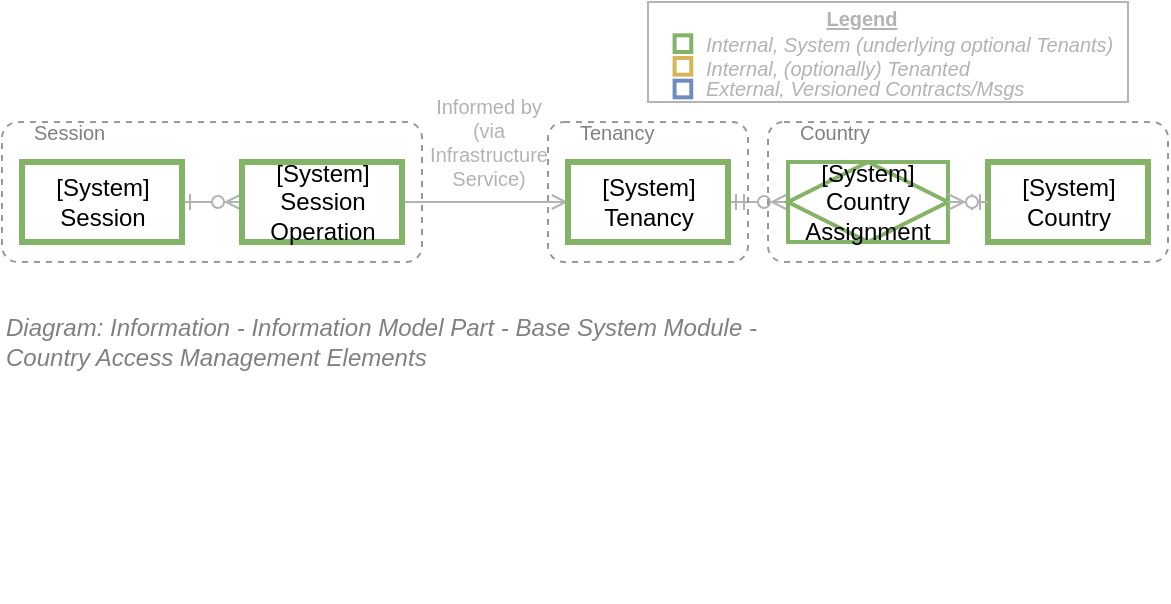 <mxfile compressed="false" version="18.0.8" type="google" pages="9">
  <diagram id="o3Bpifnjz7qCCkQstoMf" name="Information Elements/Base System Logical Module/Country">
    <mxGraphModel grid="1" page="1" gridSize="10" guides="1" tooltips="1" connect="1" arrows="1" fold="1" pageScale="1" pageWidth="827" pageHeight="1169" math="0" shadow="0">
      <root>
        <mxCell id="rwXpPqEIgB-Udrt84aY5-0" />
        <mxCell id="3o8eTfMFeCVXWYw6gbjT-14" value="Diagram/ERD" parent="rwXpPqEIgB-Udrt84aY5-0" />
        <mxCell id="9NMBcJDsEnlFvFhXR0Ol-10" style="edgeStyle=none;rounded=1;orthogonalLoop=1;jettySize=auto;html=1;startArrow=ERmandOne;startFill=0;endArrow=ERzeroToMany;endFill=1;strokeColor=#B3B3B3;strokeWidth=1;fontFamily=Courier New;fontSize=12;fontColor=#B3B3B3;" edge="1" parent="3o8eTfMFeCVXWYw6gbjT-14" source="9NMBcJDsEnlFvFhXR0Ol-9" target="9NMBcJDsEnlFvFhXR0Ol-2">
          <mxGeometry relative="1" as="geometry" />
        </mxCell>
        <mxCell id="9NMBcJDsEnlFvFhXR0Ol-12" value="Informed by &lt;br style=&quot;font-size: 10px;&quot;&gt;(via &lt;br style=&quot;font-size: 10px;&quot;&gt;Infrastructure &lt;br style=&quot;font-size: 10px;&quot;&gt;Service)" style="edgeStyle=none;rounded=1;orthogonalLoop=1;jettySize=auto;html=1;entryX=0;entryY=0.5;entryDx=0;entryDy=0;startArrow=none;startFill=0;endArrow=open;endFill=0;strokeColor=#B3B3B3;strokeWidth=1;fontFamily=Helvetica;fontSize=10;fontColor=#B3B3B3;" edge="1" parent="3o8eTfMFeCVXWYw6gbjT-14" source="3o8eTfMFeCVXWYw6gbjT-16" target="9NMBcJDsEnlFvFhXR0Ol-9">
          <mxGeometry x="0.036" y="30" relative="1" as="geometry">
            <mxPoint as="offset" />
          </mxGeometry>
        </mxCell>
        <mxCell id="3o8eTfMFeCVXWYw6gbjT-5" value="Session" style="rounded=1;whiteSpace=wrap;html=1;strokeColor=#999999;strokeWidth=1;fillColor=none;dashed=1;verticalAlign=top;align=left;spacingLeft=16;spacing=0;spacingTop=-5;fontColor=#808080;arcSize=16;absoluteArcSize=1;collapsible=0;container=1;recursiveResize=0;fontSize=10;" vertex="1" parent="3o8eTfMFeCVXWYw6gbjT-14">
          <mxGeometry x="117" y="240" width="210" height="70" as="geometry">
            <mxRectangle x="30" y="340" width="90" height="10" as="alternateBounds" />
          </mxGeometry>
        </mxCell>
        <mxCell id="9NMBcJDsEnlFvFhXR0Ol-0" style="edgeStyle=none;rounded=1;orthogonalLoop=1;jettySize=auto;html=1;entryX=0;entryY=0.5;entryDx=0;entryDy=0;startArrow=ERone;startFill=0;endArrow=ERzeroToMany;endFill=1;strokeColor=#B3B3B3;strokeWidth=1;fontFamily=Courier New;fontSize=12;fontColor=#B3B3B3;" edge="1" parent="3o8eTfMFeCVXWYw6gbjT-5" source="3o8eTfMFeCVXWYw6gbjT-6" target="3o8eTfMFeCVXWYw6gbjT-16">
          <mxGeometry relative="1" as="geometry" />
        </mxCell>
        <mxCell id="3o8eTfMFeCVXWYw6gbjT-6" value="[System]&lt;br style=&quot;font-size: 12px;&quot;&gt;Session" style="html=1;strokeColor=#82b366;fillColor=none;fontSize=12;strokeWidth=3;" vertex="1" parent="3o8eTfMFeCVXWYw6gbjT-5">
          <mxGeometry x="10" y="20" width="80" height="40" as="geometry" />
        </mxCell>
        <mxCell id="3o8eTfMFeCVXWYw6gbjT-16" value="[System]&lt;br style=&quot;font-size: 12px&quot;&gt;Session&lt;br&gt;Operation" style="html=1;strokeColor=#82b366;fillColor=none;fontSize=12;strokeWidth=3;" vertex="1" parent="3o8eTfMFeCVXWYw6gbjT-5">
          <mxGeometry x="120" y="20" width="80" height="40" as="geometry" />
        </mxCell>
        <mxCell id="3o8eTfMFeCVXWYw6gbjT-7" value="Country" style="rounded=1;whiteSpace=wrap;html=1;strokeColor=#999999;strokeWidth=1;fillColor=none;dashed=1;verticalAlign=top;align=left;spacingLeft=16;spacing=0;spacingTop=-5;fontColor=#808080;arcSize=16;absoluteArcSize=1;collapsible=0;container=0;recursiveResize=0;fontSize=10;" vertex="1" parent="3o8eTfMFeCVXWYw6gbjT-14">
          <mxGeometry x="500" y="240" width="200" height="70" as="geometry">
            <mxRectangle x="30" y="340" width="90" height="10" as="alternateBounds" />
          </mxGeometry>
        </mxCell>
        <mxCell id="3o8eTfMFeCVXWYw6gbjT-9" value="[System]&lt;br style=&quot;font-size: 12px;&quot;&gt;Country" style="html=1;strokeColor=#82b366;fillColor=none;fontSize=12;strokeWidth=3;" vertex="1" parent="3o8eTfMFeCVXWYw6gbjT-7">
          <mxGeometry x="110" y="20" width="80" height="40" as="geometry" />
        </mxCell>
        <mxCell id="3o8eTfMFeCVXWYw6gbjT-10" style="edgeStyle=none;rounded=1;orthogonalLoop=1;jettySize=auto;html=1;startArrow=ERmany;startFill=0;endArrow=ERmandOne;endFill=0;strokeColor=#B3B3B3;strokeWidth=1;fontFamily=Courier New;fontSize=10;fontColor=#B3B3B3;" edge="1" parent="3o8eTfMFeCVXWYw6gbjT-7">
          <mxGeometry relative="1" as="geometry">
            <mxPoint x="250.167" y="40" as="targetPoint" />
          </mxGeometry>
        </mxCell>
        <mxCell id="9NMBcJDsEnlFvFhXR0Ol-2" value="[System]&lt;br style=&quot;font-size: 12px&quot;&gt;Country&lt;br style=&quot;font-size: 12px&quot;&gt;Assignment" style="shape=associativeEntity;whiteSpace=wrap;html=1;align=center;fontFamily=Helvetica;fontSize=12;strokeColor=#82b366;strokeWidth=2;fillColor=none;" vertex="1" parent="3o8eTfMFeCVXWYw6gbjT-7">
          <mxGeometry x="10" y="20" width="80" height="40" as="geometry" />
        </mxCell>
        <mxCell id="9NMBcJDsEnlFvFhXR0Ol-4" style="edgeStyle=none;rounded=1;orthogonalLoop=1;jettySize=auto;html=1;entryX=1;entryY=0.5;entryDx=0;entryDy=0;startArrow=ERmandOne;startFill=0;endArrow=ERzeroToMany;endFill=1;strokeColor=#B3B3B3;strokeWidth=1;fontFamily=Courier New;fontSize=12;fontColor=#B3B3B3;" edge="1" parent="3o8eTfMFeCVXWYw6gbjT-7" source="3o8eTfMFeCVXWYw6gbjT-9" target="9NMBcJDsEnlFvFhXR0Ol-2">
          <mxGeometry relative="1" as="geometry" />
        </mxCell>
        <mxCell id="9NMBcJDsEnlFvFhXR0Ol-1" value="Tenancy" style="rounded=1;whiteSpace=wrap;html=1;strokeColor=#999999;strokeWidth=1;fillColor=none;dashed=1;verticalAlign=top;align=left;spacingLeft=16;spacing=0;spacingTop=-5;fontColor=#808080;arcSize=16;absoluteArcSize=1;collapsible=0;container=1;recursiveResize=0;fontSize=10;" vertex="1" parent="3o8eTfMFeCVXWYw6gbjT-14">
          <mxGeometry x="390" y="240" width="100" height="70" as="geometry">
            <mxRectangle x="30" y="340" width="90" height="10" as="alternateBounds" />
          </mxGeometry>
        </mxCell>
        <mxCell id="9NMBcJDsEnlFvFhXR0Ol-3" style="edgeStyle=none;rounded=1;orthogonalLoop=1;jettySize=auto;html=1;startArrow=ERmany;startFill=0;endArrow=ERmandOne;endFill=0;strokeColor=#B3B3B3;strokeWidth=1;fontFamily=Courier New;fontSize=10;fontColor=#B3B3B3;" edge="1" parent="9NMBcJDsEnlFvFhXR0Ol-1">
          <mxGeometry relative="1" as="geometry">
            <mxPoint x="250.167" y="40" as="targetPoint" />
          </mxGeometry>
        </mxCell>
        <mxCell id="9NMBcJDsEnlFvFhXR0Ol-9" value="[System]&lt;br style=&quot;font-size: 12px&quot;&gt;Tenancy" style="html=1;strokeColor=#82b366;fillColor=none;fontSize=12;strokeWidth=3;" vertex="1" parent="9NMBcJDsEnlFvFhXR0Ol-1">
          <mxGeometry x="10" y="20" width="80" height="40" as="geometry" />
        </mxCell>
        <mxCell id="KUWQVDCpQxWNNrREOSeh-8" value="Context/Legend" parent="rwXpPqEIgB-Udrt84aY5-0" />
        <mxCell id="KUWQVDCpQxWNNrREOSeh-9" value="" style="rounded=0;whiteSpace=wrap;html=1;fontSize=10;align=left;container=1;collapsible=0;fontColor=#B3B3B3;strokeColor=#B3B3B3;" vertex="1" parent="KUWQVDCpQxWNNrREOSeh-8">
          <mxGeometry x="440" y="180" width="240" height="50" as="geometry" />
        </mxCell>
        <mxCell id="KUWQVDCpQxWNNrREOSeh-10" value="" style="whiteSpace=wrap;html=1;aspect=fixed;fillColor=none;strokeColor=#82b366;fontSize=10;align=left;fontStyle=2;strokeWidth=2;" vertex="1" parent="KUWQVDCpQxWNNrREOSeh-9">
          <mxGeometry x="13.294" y="16.667" width="8.333" height="8.333" as="geometry" />
        </mxCell>
        <mxCell id="KUWQVDCpQxWNNrREOSeh-11" value="" style="whiteSpace=wrap;html=1;aspect=fixed;fillColor=none;strokeColor=#d6b656;fontSize=10;align=left;fontStyle=2;strokeWidth=2;" vertex="1" parent="KUWQVDCpQxWNNrREOSeh-9">
          <mxGeometry x="13.294" y="28" width="8.333" height="8.333" as="geometry" />
        </mxCell>
        <mxCell id="KUWQVDCpQxWNNrREOSeh-12" value="" style="whiteSpace=wrap;html=1;aspect=fixed;fillColor=none;strokeColor=#6c8ebf;fontSize=10;align=left;fontStyle=2;strokeWidth=2;" vertex="1" parent="KUWQVDCpQxWNNrREOSeh-9">
          <mxGeometry x="13.294" y="39.333" width="8.333" height="8.333" as="geometry" />
        </mxCell>
        <mxCell id="KUWQVDCpQxWNNrREOSeh-13" value="Internal, System (underlying optional Tenants)&amp;nbsp;" style="text;html=1;strokeColor=none;fillColor=none;align=left;verticalAlign=middle;whiteSpace=wrap;rounded=0;fontSize=10;fontStyle=2;fontColor=#B3B3B3;" vertex="1" parent="KUWQVDCpQxWNNrREOSeh-9">
          <mxGeometry x="26.595" y="16.667" width="213.405" height="8.333" as="geometry" />
        </mxCell>
        <mxCell id="KUWQVDCpQxWNNrREOSeh-14" value="Internal, (optionally) Tenanted" style="text;html=1;strokeColor=none;fillColor=none;align=left;verticalAlign=middle;whiteSpace=wrap;rounded=0;fontSize=10;fontStyle=2;fontColor=#B3B3B3;" vertex="1" parent="KUWQVDCpQxWNNrREOSeh-9">
          <mxGeometry x="26.59" y="30" width="213.41" height="6.33" as="geometry" />
        </mxCell>
        <mxCell id="KUWQVDCpQxWNNrREOSeh-15" value="External, Versioned Contracts/Msgs" style="text;html=1;strokeColor=none;fillColor=none;align=left;verticalAlign=middle;whiteSpace=wrap;rounded=0;fontSize=10;fontStyle=2;fontColor=#B3B3B3;" vertex="1" parent="KUWQVDCpQxWNNrREOSeh-9">
          <mxGeometry x="26.595" y="39.333" width="213.405" height="8.333" as="geometry" />
        </mxCell>
        <mxCell id="KUWQVDCpQxWNNrREOSeh-16" value="Legend" style="text;html=1;strokeColor=none;fillColor=none;align=center;verticalAlign=middle;whiteSpace=wrap;rounded=0;fontSize=10;fontStyle=5;fontColor=#B3B3B3;" vertex="1" parent="KUWQVDCpQxWNNrREOSeh-9">
          <mxGeometry x="26.589" width="159.534" height="16.667" as="geometry" />
        </mxCell>
        <mxCell id="7K_1JmSy3_8yqlmXCvXu-0" value="Title/Diagram" parent="rwXpPqEIgB-Udrt84aY5-0" />
        <mxCell id="7K_1JmSy3_8yqlmXCvXu-1" value="&lt;font style=&quot;font-size: 12px&quot;&gt;Diagram: Information - Information Model Part - Base System Module - &lt;br&gt;Country Access Management Elements&lt;/font&gt;" style="text;strokeColor=none;fillColor=none;html=1;fontSize=12;fontStyle=2;verticalAlign=middle;align=left;shadow=0;glass=0;comic=0;opacity=30;fontColor=#808080;" vertex="1" parent="7K_1JmSy3_8yqlmXCvXu-0">
          <mxGeometry x="117" y="340" width="520" height="20" as="geometry" />
        </mxCell>
        <mxCell id="rwXpPqEIgB-Udrt84aY5-1" value="About" parent="rwXpPqEIgB-Udrt84aY5-0" />
        <UserObject label="" tooltip="ABOUT&#xa;&#xa;Due to various regulations (NZ Privacy Act, GDRP, etc.) Systems are limited to transferring Information to countries whose legal structure adequately protects such information.&#xa;&#xa;&#xa;&#xa;It is a common mistake to think that these obligations exclude Web Pages, and are only for the transmission of data (eg: JSON files). Information is information.&#xa;&#xa;&#xa;&#xa;The most common control is to place the system behind a configurable Web Application Firewall. &#xa;&#xa;This is not always possible (budget, time constraints) or even desirable (shared enterprise system may not be configured to this system&#39;s needs, might take a very long time to get the configuration changes, etc. and cannot see configurable list within system&#39;s db).&#xa;&#xa;&#xa;&#xa;A solution can be to manage a System Country Table with Only and Exclude Attributes. Each SessionOperation will invoke a cached copy of the response from a IPGeo conversion service, and then optionally redirect the request to a response which explains why the request for information has been denied.&#xa;&#xa;&#xa;&#xa;Note that the laws are arguably more or less useless in this regard: VPNs can spoof location. &#xa;&#xa;But even if this might be the case, it still remains the law -- and the GDRP does have a hefty 20 million Euro or 4% of revenue fine. And that&#39;s excluding the reputation cost.&#xa;&#xa;&#xa;&#xa;" id="qq67iolD2Gc9F1yfGybI-0">
          <mxCell style="shape=image;html=1;verticalAlign=top;verticalLabelPosition=bottom;labelBackgroundColor=#ffffff;imageAspect=0;aspect=fixed;image=https://cdn1.iconfinder.com/data/icons/hawcons/32/699014-icon-28-information-128.png;shadow=0;dashed=0;fontFamily=Helvetica;fontSize=12;fontColor=#000000;align=center;strokeColor=#000000;fillColor=#505050;dashPattern=1 1;" vertex="1" parent="rwXpPqEIgB-Udrt84aY5-1">
            <mxGeometry x="660" y="460" width="20" height="20" as="geometry" />
          </mxCell>
        </UserObject>
      </root>
    </mxGraphModel>
  </diagram>
  <diagram name="Information Elements/Base System Logical Module/Settings" id="gVBF8L7tLgH_bd0PsiQv">
    <mxGraphModel dx="1130" dy="406" grid="1" gridSize="10" guides="1" tooltips="1" connect="1" arrows="1" fold="1" page="1" pageScale="1" pageWidth="827" pageHeight="1169" math="0" shadow="0">
      <root>
        <mxCell id="2buu82VzlW-sPy8HWUxy-0" />
        <mxCell id="2buu82VzlW-sPy8HWUxy-13" value="Diagram/ERM" style="" parent="2buu82VzlW-sPy8HWUxy-0" />
        <mxCell id="2buu82VzlW-sPy8HWUxy-21" value="Settings" style="rounded=1;whiteSpace=wrap;html=1;shadow=0;glass=0;comic=0;strokeColor=#B3B3B3;fillColor=none;fontSize=10;align=left;dashed=1;verticalAlign=top;container=1;recursiveResize=0;collapsible=0;absoluteArcSize=1;" parent="2buu82VzlW-sPy8HWUxy-13" vertex="1">
          <mxGeometry x="120" y="240" width="360" height="180" as="geometry" />
        </mxCell>
        <mxCell id="iJmWeSv7yKH2qCnXCXAa-4" value="Mutable Settings" style="rounded=1;whiteSpace=wrap;html=1;shadow=0;glass=0;comic=0;strokeColor=#B3B3B3;fillColor=none;fontSize=10;align=left;dashed=1;verticalAlign=top;container=1;recursiveResize=0;collapsible=0;absoluteArcSize=1;" parent="2buu82VzlW-sPy8HWUxy-21" vertex="1">
          <mxGeometry x="10" y="20" width="340" height="70" as="geometry" />
        </mxCell>
        <mxCell id="2buu82VzlW-sPy8HWUxy-15" value="[System]&lt;br style=&quot;font-size: 12px;&quot;&gt;Sponsor&lt;br style=&quot;font-size: 12px;&quot;&gt;Settings" style="strokeWidth=3;whiteSpace=wrap;html=1;align=center;fontSize=12;fillColor=none;recursiveResize=0;strokeColor=#82b366;" parent="iJmWeSv7yKH2qCnXCXAa-4" vertex="1">
          <mxGeometry x="10" y="20" width="80" height="40" as="geometry" />
        </mxCell>
        <mxCell id="2buu82VzlW-sPy8HWUxy-16" value="[System]&lt;br style=&quot;font-size: 12px;&quot;&gt;Vendor/Reseller&lt;br style=&quot;font-size: 12px;&quot;&gt;Settings" style="strokeWidth=3;whiteSpace=wrap;html=1;align=center;fontSize=12;fillColor=none;recursiveResize=0;strokeColor=#82b366;" parent="iJmWeSv7yKH2qCnXCXAa-4" vertex="1">
          <mxGeometry x="130" y="20" width="80" height="40" as="geometry" />
        </mxCell>
        <mxCell id="2buu82VzlW-sPy8HWUxy-17" value="&lt;p style=&quot;line-height: 90%&quot;&gt;[System]&lt;br style=&quot;font-size: 12px&quot;&gt;Mutable System&lt;br style=&quot;font-size: 12px&quot;&gt;Settings&lt;/p&gt;" style="strokeWidth=3;whiteSpace=wrap;html=1;align=center;fontSize=12;fillColor=none;recursiveResize=0;strokeColor=#82b366;" parent="iJmWeSv7yKH2qCnXCXAa-4" vertex="1">
          <mxGeometry x="250" y="20" width="80" height="40" as="geometry" />
        </mxCell>
        <mxCell id="iJmWeSv7yKH2qCnXCXAa-0" value="Immutable Settings" style="rounded=1;whiteSpace=wrap;html=1;shadow=0;glass=0;comic=0;strokeColor=#B3B3B3;fillColor=none;fontSize=10;align=left;dashed=1;verticalAlign=top;container=1;recursiveResize=0;collapsible=0;absoluteArcSize=1;" parent="2buu82VzlW-sPy8HWUxy-21" vertex="1">
          <mxGeometry x="10" y="100" width="340" height="70" as="geometry" />
        </mxCell>
        <mxCell id="iJmWeSv7yKH2qCnXCXAa-6" value="&lt;p style=&quot;line-height: 90%&quot;&gt;[System]&lt;br style=&quot;font-size: 12px&quot;&gt;Immutable System Integration&lt;br style=&quot;font-size: 12px&quot;&gt;Settings&lt;/p&gt;" style="strokeWidth=3;whiteSpace=wrap;html=1;align=center;fontSize=12;fillColor=none;recursiveResize=0;strokeColor=#82b366;" parent="iJmWeSv7yKH2qCnXCXAa-0" vertex="1">
          <mxGeometry x="250" y="20" width="80" height="40" as="geometry" />
        </mxCell>
        <mxCell id="reSY5lrIZeMeew51ek4B-0" value="&lt;font style=&quot;font-size: 11px&quot;&gt;&lt;font color=&quot;#b3b3b3&quot; style=&quot;font-size: 11px&quot;&gt;Use local host configuration ONLY for insecure configuration settings (use an external Secure Storage for configuration Secrets).&lt;/font&gt;&lt;br style=&quot;font-size: 11px&quot;&gt;&lt;/font&gt;" style="shape=note;whiteSpace=wrap;html=1;size=14;verticalAlign=top;align=left;spacingTop=-6;strokeColor=#CCCCCC;fillColor=none;fontSize=11;fontColor=#000000;" parent="2buu82VzlW-sPy8HWUxy-13" vertex="1">
          <mxGeometry x="520" y="340" width="130" height="80" as="geometry" />
        </mxCell>
        <mxCell id="uwwtpifnf_r7QEZy9vRX-0" value="Context/Legend" parent="2buu82VzlW-sPy8HWUxy-0" />
        <mxCell id="uwwtpifnf_r7QEZy9vRX-1" value="" style="rounded=0;whiteSpace=wrap;html=1;fontSize=10;align=left;container=1;collapsible=0;fontColor=#B3B3B3;strokeColor=#B3B3B3;" parent="uwwtpifnf_r7QEZy9vRX-0" vertex="1">
          <mxGeometry x="440" y="180" width="240" height="50" as="geometry" />
        </mxCell>
        <mxCell id="uwwtpifnf_r7QEZy9vRX-2" value="" style="whiteSpace=wrap;html=1;aspect=fixed;fillColor=none;strokeColor=#82b366;fontSize=10;align=left;fontStyle=2;strokeWidth=2;" parent="uwwtpifnf_r7QEZy9vRX-1" vertex="1">
          <mxGeometry x="13.294" y="16.667" width="8.333" height="8.333" as="geometry" />
        </mxCell>
        <mxCell id="uwwtpifnf_r7QEZy9vRX-3" value="" style="whiteSpace=wrap;html=1;aspect=fixed;fillColor=none;strokeColor=#d6b656;fontSize=10;align=left;fontStyle=2;strokeWidth=2;" parent="uwwtpifnf_r7QEZy9vRX-1" vertex="1">
          <mxGeometry x="13.294" y="28" width="8.333" height="8.333" as="geometry" />
        </mxCell>
        <mxCell id="uwwtpifnf_r7QEZy9vRX-4" value="" style="whiteSpace=wrap;html=1;aspect=fixed;fillColor=none;strokeColor=#6c8ebf;fontSize=10;align=left;fontStyle=2;strokeWidth=2;" parent="uwwtpifnf_r7QEZy9vRX-1" vertex="1">
          <mxGeometry x="13.294" y="39.333" width="8.333" height="8.333" as="geometry" />
        </mxCell>
        <mxCell id="uwwtpifnf_r7QEZy9vRX-5" value="Internal, System (underlying optional Tenants)&amp;nbsp;" style="text;html=1;strokeColor=none;fillColor=none;align=left;verticalAlign=middle;whiteSpace=wrap;rounded=0;fontSize=10;fontStyle=2;fontColor=#B3B3B3;" parent="uwwtpifnf_r7QEZy9vRX-1" vertex="1">
          <mxGeometry x="26.595" y="16.667" width="213.405" height="8.333" as="geometry" />
        </mxCell>
        <mxCell id="uwwtpifnf_r7QEZy9vRX-6" value="Internal, (optionally) Tenanted" style="text;html=1;strokeColor=none;fillColor=none;align=left;verticalAlign=middle;whiteSpace=wrap;rounded=0;fontSize=10;fontStyle=2;fontColor=#B3B3B3;" parent="uwwtpifnf_r7QEZy9vRX-1" vertex="1">
          <mxGeometry x="26.59" y="30" width="213.41" height="6.33" as="geometry" />
        </mxCell>
        <mxCell id="uwwtpifnf_r7QEZy9vRX-7" value="External, Versioned Contracts/Msgs" style="text;html=1;strokeColor=none;fillColor=none;align=left;verticalAlign=middle;whiteSpace=wrap;rounded=0;fontSize=10;fontStyle=2;fontColor=#B3B3B3;" parent="uwwtpifnf_r7QEZy9vRX-1" vertex="1">
          <mxGeometry x="26.595" y="39.333" width="213.405" height="8.333" as="geometry" />
        </mxCell>
        <mxCell id="uwwtpifnf_r7QEZy9vRX-8" value="Legend" style="text;html=1;strokeColor=none;fillColor=none;align=center;verticalAlign=middle;whiteSpace=wrap;rounded=0;fontSize=10;fontStyle=5;fontColor=#B3B3B3;" parent="uwwtpifnf_r7QEZy9vRX-1" vertex="1">
          <mxGeometry x="26.589" width="159.534" height="16.667" as="geometry" />
        </mxCell>
        <mxCell id="DuHOrahpof_Osbz4EqfS-1" value="Title/Diagram" parent="2buu82VzlW-sPy8HWUxy-0" />
        <mxCell id="DuHOrahpof_Osbz4EqfS-2" value="&lt;font style=&quot;font-size: 12px&quot;&gt;Diagram: Information - Information Model Part - Base System Module - &lt;br&gt;Sponsor, Reseller, System Settings Management Elements&lt;/font&gt;" style="text;strokeColor=none;fillColor=none;html=1;fontSize=12;fontStyle=2;verticalAlign=middle;align=left;shadow=0;glass=0;comic=0;opacity=30;fontColor=#808080;" parent="DuHOrahpof_Osbz4EqfS-1" vertex="1">
          <mxGeometry x="120" y="460" width="520" height="20" as="geometry" />
        </mxCell>
        <mxCell id="2buu82VzlW-sPy8HWUxy-1" value="About" style="" parent="2buu82VzlW-sPy8HWUxy-0" />
        <mxCell id="reSY5lrIZeMeew51ek4B-1" style="edgeStyle=none;rounded=0;orthogonalLoop=1;jettySize=auto;html=1;startArrow=none;startFill=0;endArrow=none;endFill=0;strokeColor=#B3B3B3;fontSize=12;fontColor=#CCCCCC;entryX=1;entryY=0.5;entryDx=0;entryDy=0;" parent="2buu82VzlW-sPy8HWUxy-1" source="reSY5lrIZeMeew51ek4B-0" target="iJmWeSv7yKH2qCnXCXAa-6" edge="1">
          <mxGeometry relative="1" as="geometry" />
        </mxCell>
        <UserObject label="" tooltip="ABOUT&#xa;&#xa;Sponsors are the organisation/agency that funded the development of the system.&#xa;&#xa;Resellers can be vendors, resellers, intermediaries or simply other government Agencies.&#xa;&#xa;&#xa;&#xa;Some settings are derived from values embedded in Assemblies/dlls. But there are times where the value should be dynamically set (eg: sales of companies) -- at least until the code can be recompiled, and redelivered. &#xa;&#xa;&#xa;&#xa;Sponsor, Reseller, System settings -- which include configuration settings -- should never include Secret values (ever!) or even Account information. For example neither a 3rd party Account Id or Password to their service should be embedded in code. It should be retrieved from a 3rd party secure storage service (eg: Azure&#39;s KeyVault service).&#xa;&#xa; " id="qaiDlAWlFxudjXmi3Mk0-0">
          <mxCell style="shape=image;html=1;verticalAlign=top;verticalLabelPosition=bottom;labelBackgroundColor=#ffffff;imageAspect=0;aspect=fixed;image=https://cdn1.iconfinder.com/data/icons/hawcons/32/699014-icon-28-information-128.png;shadow=0;dashed=0;fontFamily=Helvetica;fontSize=12;fontColor=#000000;align=center;strokeColor=#000000;fillColor=#505050;dashPattern=1 1;" parent="2buu82VzlW-sPy8HWUxy-1" vertex="1">
            <mxGeometry x="660" y="460" width="20" height="20" as="geometry" />
          </mxCell>
        </UserObject>
      </root>
    </mxGraphModel>
  </diagram>
  <diagram name="Information Elements/Base System Logical Module/Consents &amp; T&amp;C" id="i6hcKW71EewTTaMFSRa6">
    <mxGraphModel dx="1130" dy="406" grid="1" gridSize="10" guides="1" tooltips="1" connect="1" arrows="1" fold="1" page="1" pageScale="1" pageWidth="827" pageHeight="1169" math="0" shadow="0">
      <root>
        <mxCell id="SOYsGTEN5ziQsspEUS6b-0" />
        <mxCell id="SOYsGTEN5ziQsspEUS6b-7" value="Diagram/ERD" style="" parent="SOYsGTEN5ziQsspEUS6b-0" />
        <mxCell id="A2bFKpzTPt6CZ8PlyyY5-0" value="Principal" style="rounded=1;whiteSpace=wrap;html=1;strokeColor=#999999;strokeWidth=1;fillColor=none;dashed=1;verticalAlign=top;align=left;spacingLeft=16;spacing=0;spacingTop=-5;fontColor=#808080;arcSize=16;absoluteArcSize=1;collapsible=0;container=1;recursiveResize=0;fontSize=12;" parent="SOYsGTEN5ziQsspEUS6b-7" vertex="1">
          <mxGeometry x="120" y="240" width="100" height="70" as="geometry">
            <mxRectangle x="30" y="340" width="90" height="10" as="alternateBounds" />
          </mxGeometry>
        </mxCell>
        <mxCell id="A2bFKpzTPt6CZ8PlyyY5-2" value="[System]&lt;br style=&quot;font-size: 12px;&quot;&gt;Principal" style="html=1;strokeColor=#82b366;fillColor=none;fontSize=12;strokeWidth=3;" parent="A2bFKpzTPt6CZ8PlyyY5-0" vertex="1">
          <mxGeometry x="10" y="20" width="80" height="40" as="geometry" />
        </mxCell>
        <mxCell id="A2bFKpzTPt6CZ8PlyyY5-6" value="Agreements/Disclosures" style="rounded=1;whiteSpace=wrap;html=1;strokeColor=#999999;strokeWidth=1;fillColor=none;dashed=1;verticalAlign=top;align=left;spacingLeft=16;spacing=0;spacingTop=-5;fontColor=#808080;arcSize=16;absoluteArcSize=1;collapsible=0;container=1;recursiveResize=0;fontSize=12;" parent="SOYsGTEN5ziQsspEUS6b-7" vertex="1">
          <mxGeometry x="230" y="240" width="340" height="70" as="geometry">
            <mxRectangle x="30" y="340" width="90" height="10" as="alternateBounds" />
          </mxGeometry>
        </mxCell>
        <mxCell id="A2bFKpzTPt6CZ8PlyyY5-9" style="edgeStyle=none;rounded=1;orthogonalLoop=1;jettySize=auto;html=1;entryX=0;entryY=0.5;entryDx=0;entryDy=0;startArrow=ERmany;startFill=0;endArrow=none;endFill=0;strokeColor=#B3B3B3;strokeWidth=1;fontFamily=Courier New;fontSize=12;fontColor=#B3B3B3;" parent="A2bFKpzTPt6CZ8PlyyY5-6" source="A2bFKpzTPt6CZ8PlyyY5-3" target="A2bFKpzTPt6CZ8PlyyY5-4" edge="1">
          <mxGeometry relative="1" as="geometry" />
        </mxCell>
        <mxCell id="A2bFKpzTPt6CZ8PlyyY5-3" value="[System]&lt;br style=&quot;font-size: 12px;&quot;&gt;Statement &lt;br style=&quot;font-size: 12px;&quot;&gt;Assignment" style="shape=associativeEntity;whiteSpace=wrap;html=1;align=center;fontFamily=Helvetica;fontSize=12;fontColor=#000000;strokeColor=#82b366;strokeWidth=2;" parent="A2bFKpzTPt6CZ8PlyyY5-6" vertex="1">
          <mxGeometry x="10" y="20" width="80" height="40" as="geometry" />
        </mxCell>
        <mxCell id="A2bFKpzTPt6CZ8PlyyY5-8" style="edgeStyle=none;rounded=1;orthogonalLoop=1;jettySize=auto;html=1;startArrow=ERmany;startFill=0;endArrow=none;endFill=0;strokeColor=#B3B3B3;strokeWidth=1;fontFamily=Courier New;fontSize=12;fontColor=#B3B3B3;" parent="A2bFKpzTPt6CZ8PlyyY5-6" source="A2bFKpzTPt6CZ8PlyyY5-4" target="A2bFKpzTPt6CZ8PlyyY5-5" edge="1">
          <mxGeometry relative="1" as="geometry" />
        </mxCell>
        <mxCell id="A2bFKpzTPt6CZ8PlyyY5-4" value="[System]&lt;br style=&quot;font-size: 12px;&quot;&gt;Statement " style="html=1;strokeColor=#82b366;fillColor=none;fontSize=12;strokeWidth=3;" parent="A2bFKpzTPt6CZ8PlyyY5-6" vertex="1">
          <mxGeometry x="130" y="20" width="80" height="40" as="geometry" />
        </mxCell>
        <mxCell id="A2bFKpzTPt6CZ8PlyyY5-5" value="[System]&lt;br style=&quot;font-size: 12px;&quot;&gt;StatementType" style="html=1;strokeColor=#82b366;fillColor=none;fontSize=12;strokeWidth=3;" parent="A2bFKpzTPt6CZ8PlyyY5-6" vertex="1">
          <mxGeometry x="250" y="20" width="80" height="40" as="geometry" />
        </mxCell>
        <mxCell id="StOEMUJtySl5-T4tUkCu-0" value="Context/Legend" parent="SOYsGTEN5ziQsspEUS6b-0" />
        <mxCell id="StOEMUJtySl5-T4tUkCu-1" value="" style="rounded=0;whiteSpace=wrap;html=1;fontSize=10;align=left;container=1;collapsible=0;fontColor=#B3B3B3;strokeColor=#B3B3B3;" parent="StOEMUJtySl5-T4tUkCu-0" vertex="1">
          <mxGeometry x="440" y="180" width="240" height="50" as="geometry" />
        </mxCell>
        <mxCell id="StOEMUJtySl5-T4tUkCu-2" value="" style="whiteSpace=wrap;html=1;aspect=fixed;fillColor=none;strokeColor=#82b366;fontSize=10;align=left;fontStyle=2;strokeWidth=2;" parent="StOEMUJtySl5-T4tUkCu-1" vertex="1">
          <mxGeometry x="13.294" y="16.667" width="8.333" height="8.333" as="geometry" />
        </mxCell>
        <mxCell id="StOEMUJtySl5-T4tUkCu-3" value="" style="whiteSpace=wrap;html=1;aspect=fixed;fillColor=none;strokeColor=#d6b656;fontSize=10;align=left;fontStyle=2;strokeWidth=2;" parent="StOEMUJtySl5-T4tUkCu-1" vertex="1">
          <mxGeometry x="13.294" y="28" width="8.333" height="8.333" as="geometry" />
        </mxCell>
        <mxCell id="StOEMUJtySl5-T4tUkCu-4" value="" style="whiteSpace=wrap;html=1;aspect=fixed;fillColor=none;strokeColor=#6c8ebf;fontSize=10;align=left;fontStyle=2;strokeWidth=2;" parent="StOEMUJtySl5-T4tUkCu-1" vertex="1">
          <mxGeometry x="13.294" y="39.333" width="8.333" height="8.333" as="geometry" />
        </mxCell>
        <mxCell id="StOEMUJtySl5-T4tUkCu-5" value="Internal, System (underlying optional Tenants)&amp;nbsp;" style="text;html=1;strokeColor=none;fillColor=none;align=left;verticalAlign=middle;whiteSpace=wrap;rounded=0;fontSize=10;fontStyle=2;fontColor=#B3B3B3;" parent="StOEMUJtySl5-T4tUkCu-1" vertex="1">
          <mxGeometry x="26.595" y="16.667" width="213.405" height="8.333" as="geometry" />
        </mxCell>
        <mxCell id="StOEMUJtySl5-T4tUkCu-6" value="Internal, (optionally) Tenanted" style="text;html=1;strokeColor=none;fillColor=none;align=left;verticalAlign=middle;whiteSpace=wrap;rounded=0;fontSize=10;fontStyle=2;fontColor=#B3B3B3;" parent="StOEMUJtySl5-T4tUkCu-1" vertex="1">
          <mxGeometry x="26.59" y="30" width="213.41" height="6.33" as="geometry" />
        </mxCell>
        <mxCell id="StOEMUJtySl5-T4tUkCu-7" value="External, Versioned Contracts/Msgs" style="text;html=1;strokeColor=none;fillColor=none;align=left;verticalAlign=middle;whiteSpace=wrap;rounded=0;fontSize=10;fontStyle=2;fontColor=#B3B3B3;" parent="StOEMUJtySl5-T4tUkCu-1" vertex="1">
          <mxGeometry x="26.595" y="39.333" width="213.405" height="8.333" as="geometry" />
        </mxCell>
        <mxCell id="StOEMUJtySl5-T4tUkCu-8" value="Legend" style="text;html=1;strokeColor=none;fillColor=none;align=center;verticalAlign=middle;whiteSpace=wrap;rounded=0;fontSize=10;fontStyle=5;fontColor=#B3B3B3;" parent="StOEMUJtySl5-T4tUkCu-1" vertex="1">
          <mxGeometry x="26.589" width="159.534" height="16.667" as="geometry" />
        </mxCell>
        <mxCell id="H9oG9ICukB4iKijPeLNL-0" value="Title/Diagram" parent="SOYsGTEN5ziQsspEUS6b-0" />
        <mxCell id="H9oG9ICukB4iKijPeLNL-1" value="&lt;font style=&quot;font-size: 12px&quot;&gt;Diagram: Information - Information Model Part -&amp;nbsp; Base System Module -&amp;nbsp;&lt;br&gt;User Consents, Terms&amp;amp; Conditions, Disclosure Management Elements&lt;/font&gt;" style="text;strokeColor=none;fillColor=none;html=1;fontSize=12;fontStyle=2;verticalAlign=middle;align=left;shadow=0;glass=0;comic=0;opacity=30;fontColor=#808080;" parent="H9oG9ICukB4iKijPeLNL-0" vertex="1">
          <mxGeometry x="120" y="340" width="520" height="20" as="geometry" />
        </mxCell>
        <mxCell id="SOYsGTEN5ziQsspEUS6b-1" value="About" parent="SOYsGTEN5ziQsspEUS6b-0" />
        <mxCell id="A2bFKpzTPt6CZ8PlyyY5-12" style="edgeStyle=none;rounded=1;orthogonalLoop=1;jettySize=auto;html=1;entryX=1;entryY=0.5;entryDx=0;entryDy=0;startArrow=ERmany;startFill=0;endArrow=none;endFill=0;strokeColor=#B3B3B3;strokeWidth=1;fontFamily=Courier New;fontSize=12;fontColor=#B3B3B3;" parent="SOYsGTEN5ziQsspEUS6b-1" source="A2bFKpzTPt6CZ8PlyyY5-3" target="A2bFKpzTPt6CZ8PlyyY5-2" edge="1">
          <mxGeometry relative="1" as="geometry">
            <mxPoint x="330.167" y="290" as="sourcePoint" />
            <mxPoint x="370.167" y="290" as="targetPoint" />
          </mxGeometry>
        </mxCell>
        <UserObject label="" tooltip="" id="r4QabzEoJPXiLdYj-8_N-0">
          <mxCell style="shape=image;html=1;verticalAlign=top;verticalLabelPosition=bottom;labelBackgroundColor=#ffffff;imageAspect=0;aspect=fixed;image=https://cdn1.iconfinder.com/data/icons/hawcons/32/699014-icon-28-information-128.png;shadow=0;dashed=0;fontFamily=Helvetica;fontSize=12;fontColor=#000000;align=center;strokeColor=#000000;fillColor=#505050;dashPattern=1 1;" parent="SOYsGTEN5ziQsspEUS6b-1" vertex="1">
            <mxGeometry x="660" y="340" width="20" height="20" as="geometry" />
          </mxCell>
        </UserObject>
      </root>
    </mxGraphModel>
  </diagram>
  <diagram name="Information Elements/Base System Logical Module/Session" id="1iTuZW-nCz03UabB9HzH">
    <mxGraphModel dx="1130" dy="406" grid="1" gridSize="10" guides="1" tooltips="1" connect="1" arrows="1" fold="1" page="1" pageScale="1" pageWidth="827" pageHeight="1169" math="0" shadow="0">
      <root>
        <mxCell id="5JCF4GnmXs0KHPGqF0WR-0" />
        <mxCell id="5JCF4GnmXs0KHPGqF0WR-13" value="Diagram/ERD" style="" parent="5JCF4GnmXs0KHPGqF0WR-0" />
        <mxCell id="GaYdnFLJw7syx403ZA7z-6" value="Domain" style="rounded=1;whiteSpace=wrap;html=1;strokeColor=#666666;strokeWidth=1;fillColor=none;dashed=1;verticalAlign=top;align=left;spacingLeft=4;spacing=0;spacingTop=-5;fontColor=#666666;arcSize=16;absoluteArcSize=1;collapsible=0;container=1;recursiveResize=0;fontSize=12;labelBackgroundColor=none;" parent="5JCF4GnmXs0KHPGqF0WR-13" vertex="1">
          <mxGeometry x="360" y="320" width="100" height="70" as="geometry" />
        </mxCell>
        <mxCell id="5JCF4GnmXs0KHPGqF0WR-25" value="Domain" style="strokeWidth=3;whiteSpace=wrap;html=1;align=center;fontSize=12;strokeColor=#d6b656;fillColor=none;" parent="GaYdnFLJw7syx403ZA7z-6" vertex="1">
          <mxGeometry x="10" y="20" width="80" height="40" as="geometry" />
        </mxCell>
        <mxCell id="GaYdnFLJw7syx403ZA7z-4" value="Member" style="rounded=1;whiteSpace=wrap;html=1;strokeColor=#666666;strokeWidth=1;fillColor=none;dashed=1;verticalAlign=top;align=left;spacingLeft=4;spacing=0;spacingTop=-5;fontColor=#666666;arcSize=16;absoluteArcSize=1;collapsible=0;container=1;recursiveResize=0;fontSize=12;labelBackgroundColor=none;" parent="5JCF4GnmXs0KHPGqF0WR-13" vertex="1">
          <mxGeometry x="240" y="320" width="100" height="70" as="geometry" />
        </mxCell>
        <mxCell id="5JCF4GnmXs0KHPGqF0WR-24" value="Member" style="strokeWidth=3;whiteSpace=wrap;html=1;align=center;fontSize=12;fillColor=none;strokeColor=#d6b656;" parent="GaYdnFLJw7syx403ZA7z-4" vertex="1">
          <mxGeometry x="10" y="20" width="80" height="40" as="geometry" />
        </mxCell>
        <mxCell id="GaYdnFLJw7syx403ZA7z-2" value="Session" style="rounded=1;whiteSpace=wrap;html=1;strokeColor=#666666;strokeWidth=1;fillColor=none;dashed=1;verticalAlign=top;align=left;spacingLeft=4;spacing=0;spacingTop=-5;fontColor=#666666;arcSize=16;absoluteArcSize=1;collapsible=0;container=1;recursiveResize=0;fontSize=12;labelBackgroundColor=none;" parent="5JCF4GnmXs0KHPGqF0WR-13" vertex="1">
          <mxGeometry x="120" y="240" width="100" height="150" as="geometry" />
        </mxCell>
        <mxCell id="5JCF4GnmXs0KHPGqF0WR-14" value="[System]&lt;br style=&quot;font-size: 12px;&quot;&gt;Session" style="strokeWidth=3;whiteSpace=wrap;html=1;align=center;fontSize=12;fillColor=none;strokeColor=#82b366;" parent="GaYdnFLJw7syx403ZA7z-2" vertex="1">
          <mxGeometry x="10" y="20" width="80" height="40" as="geometry" />
        </mxCell>
        <mxCell id="5JCF4GnmXs0KHPGqF0WR-15" value="Session&lt;br&gt;Operation" style="strokeWidth=3;whiteSpace=wrap;html=1;align=center;fontSize=12;fillColor=none;strokeColor=#d6b656;" parent="GaYdnFLJw7syx403ZA7z-2" vertex="1">
          <mxGeometry x="10" y="100" width="80" height="40" as="geometry" />
        </mxCell>
        <mxCell id="5JCF4GnmXs0KHPGqF0WR-20" value="" style="edgeStyle=orthogonalEdgeStyle;fontSize=12;html=1;endArrow=ERzeroToMany;endFill=1;exitX=0.5;exitY=1;exitDx=0;exitDy=0;entryX=0.5;entryY=0;entryDx=0;entryDy=0;" parent="GaYdnFLJw7syx403ZA7z-2" source="5JCF4GnmXs0KHPGqF0WR-14" target="5JCF4GnmXs0KHPGqF0WR-15" edge="1">
          <mxGeometry width="100" height="100" relative="1" as="geometry">
            <mxPoint x="70" y="70" as="sourcePoint" />
            <mxPoint x="190" y="110" as="targetPoint" />
          </mxGeometry>
        </mxCell>
        <mxCell id="GaYdnFLJw7syx403ZA7z-0" value="External Identities" style="rounded=1;whiteSpace=wrap;html=1;strokeColor=#666666;strokeWidth=1;fillColor=none;dashed=1;verticalAlign=top;align=left;spacingLeft=4;spacing=0;spacingTop=-5;fontColor=#000000;arcSize=16;absoluteArcSize=1;collapsible=0;container=1;recursiveResize=0;fontSize=12;labelBackgroundColor=none;" parent="5JCF4GnmXs0KHPGqF0WR-13" vertex="1">
          <mxGeometry x="360" y="240" width="220" height="70" as="geometry" />
        </mxCell>
        <mxCell id="2B9mVRVSV8Zmq7es9tGN-2" value="[System]&lt;br style=&quot;font-size: 12px;&quot;&gt;IdP" style="strokeWidth=3;whiteSpace=wrap;html=1;align=center;fontSize=12;fillColor=none;strokeColor=#82b366;" parent="GaYdnFLJw7syx403ZA7z-0" vertex="1">
          <mxGeometry x="130" y="20" width="80" height="40" as="geometry" />
        </mxCell>
        <mxCell id="2B9mVRVSV8Zmq7es9tGN-0" value="[System]&lt;br style=&quot;font-size: 12px;&quot;&gt;Login" style="strokeWidth=3;whiteSpace=wrap;html=1;align=center;fontSize=12;fillColor=none;strokeColor=#82b366;" parent="GaYdnFLJw7syx403ZA7z-0" vertex="1">
          <mxGeometry x="10" y="20" width="80" height="40" as="geometry" />
        </mxCell>
        <mxCell id="2B9mVRVSV8Zmq7es9tGN-4" style="edgeStyle=none;rounded=1;orthogonalLoop=1;jettySize=auto;html=1;startArrow=ERmandOne;startFill=0;endArrow=ERzeroToMany;endFill=1;strokeColor=#000000;fontFamily=Helvetica;fontSize=12;fontColor=#000000;" parent="GaYdnFLJw7syx403ZA7z-0" source="2B9mVRVSV8Zmq7es9tGN-2" target="2B9mVRVSV8Zmq7es9tGN-0" edge="1">
          <mxGeometry relative="1" as="geometry" />
        </mxCell>
        <mxCell id="2B9mVRVSV8Zmq7es9tGN-1" style="edgeStyle=none;rounded=1;orthogonalLoop=1;jettySize=auto;html=1;startArrow=ERmandOne;startFill=0;endArrow=ERoneToMany;endFill=0;strokeColor=#000000;fontFamily=Helvetica;fontSize=12;fontColor=#000000;" parent="5JCF4GnmXs0KHPGqF0WR-13" source="5JCF4GnmXs0KHPGqF0WR-23" target="2B9mVRVSV8Zmq7es9tGN-0" edge="1">
          <mxGeometry relative="1" as="geometry" />
        </mxCell>
        <mxCell id="5JCF4GnmXs0KHPGqF0WR-26" style="edgeStyle=none;rounded=1;orthogonalLoop=1;jettySize=auto;html=1;entryX=0;entryY=0.5;entryDx=0;entryDy=0;startArrow=none;startFill=0;endArrow=ERzeroToOne;endFill=1;strokeColor=#000000;fontFamily=Helvetica;fontSize=12;fontColor=#000000;" parent="5JCF4GnmXs0KHPGqF0WR-13" source="5JCF4GnmXs0KHPGqF0WR-14" target="5JCF4GnmXs0KHPGqF0WR-23" edge="1">
          <mxGeometry relative="1" as="geometry" />
        </mxCell>
        <mxCell id="5JCF4GnmXs0KHPGqF0WR-28" style="edgeStyle=none;rounded=1;orthogonalLoop=1;jettySize=auto;html=1;startArrow=none;startFill=0;endArrow=ERzeroToOne;endFill=1;strokeColor=#000000;fontFamily=Helvetica;fontSize=12;fontColor=#000000;" parent="5JCF4GnmXs0KHPGqF0WR-13" source="5JCF4GnmXs0KHPGqF0WR-15" target="5JCF4GnmXs0KHPGqF0WR-24" edge="1">
          <mxGeometry relative="1" as="geometry" />
        </mxCell>
        <mxCell id="5JCF4GnmXs0KHPGqF0WR-29" style="edgeStyle=none;rounded=1;orthogonalLoop=1;jettySize=auto;html=1;startArrow=ERzeroToMany;startFill=1;endArrow=none;endFill=0;strokeColor=#000000;fontFamily=Helvetica;fontSize=12;fontColor=#000000;" parent="5JCF4GnmXs0KHPGqF0WR-13" source="5JCF4GnmXs0KHPGqF0WR-24" target="5JCF4GnmXs0KHPGqF0WR-25" edge="1">
          <mxGeometry relative="1" as="geometry" />
        </mxCell>
        <mxCell id="GaYdnFLJw7syx403ZA7z-1" value="Internal/Sys Identity" style="rounded=1;whiteSpace=wrap;html=1;strokeColor=#666666;strokeWidth=1;fillColor=none;dashed=1;verticalAlign=top;align=left;spacingLeft=4;spacing=0;spacingTop=-5;fontColor=#666666;arcSize=16;absoluteArcSize=1;collapsible=0;container=1;recursiveResize=0;fontSize=12;labelBackgroundColor=none;" parent="5JCF4GnmXs0KHPGqF0WR-13" vertex="1">
          <mxGeometry x="240" y="240" width="100" height="70" as="geometry" />
        </mxCell>
        <mxCell id="5JCF4GnmXs0KHPGqF0WR-23" value="[System]&lt;br style=&quot;font-size: 12px;&quot;&gt;Principal" style="strokeWidth=3;whiteSpace=wrap;html=1;align=center;fontSize=12;fillColor=none;strokeColor=#82b366;" parent="GaYdnFLJw7syx403ZA7z-1" vertex="1">
          <mxGeometry x="10" y="20" width="80" height="40" as="geometry" />
        </mxCell>
        <mxCell id="9KtbGWR3gt3u-lXqAeG0-0" style="edgeStyle=none;rounded=1;orthogonalLoop=1;jettySize=auto;html=1;startArrow=ERmandOne;startFill=0;endArrow=ERzeroToMany;endFill=1;strokeColor=#000000;fontFamily=Helvetica;fontSize=12;fontColor=#666666;" parent="5JCF4GnmXs0KHPGqF0WR-13" source="5JCF4GnmXs0KHPGqF0WR-23" target="5JCF4GnmXs0KHPGqF0WR-24" edge="1">
          <mxGeometry relative="1" as="geometry" />
        </mxCell>
        <mxCell id="Q2jiOMR6eqCFx122kveY-0" value="Title/Diagram" parent="5JCF4GnmXs0KHPGqF0WR-0" />
        <mxCell id="Q2jiOMR6eqCFx122kveY-1" value="&lt;p style=&quot;line-height: 80%&quot;&gt;&lt;span style=&quot;font-weight: normal&quot;&gt;&lt;i&gt;&lt;font style=&quot;font-size: 12px ; line-height: 100%&quot;&gt;Diagram: Information - Information Model Part - Base System Module - &lt;br&gt;Sessions, SessionOperations,&amp;nbsp;&lt;/font&gt;&lt;font style=&quot;font-size: 12px ; line-height: 100%&quot;&gt;Members and System Principals Management Elements&lt;/font&gt;&lt;/i&gt;&lt;/span&gt;&lt;/p&gt;" style="text;strokeColor=none;fillColor=none;html=1;fontSize=24;fontStyle=1;verticalAlign=middle;align=left;shadow=0;glass=0;comic=0;opacity=30;fontColor=#808080;" parent="Q2jiOMR6eqCFx122kveY-0" vertex="1">
          <mxGeometry x="120" y="420" width="520" height="40" as="geometry" />
        </mxCell>
        <mxCell id="vXxkP3_1e9sFcUkxrbAl-0" value="Context/Legend" parent="5JCF4GnmXs0KHPGqF0WR-0" />
        <mxCell id="vXxkP3_1e9sFcUkxrbAl-9" value="" style="rounded=0;whiteSpace=wrap;html=1;fontSize=10;align=left;container=1;collapsible=0;fontColor=#B3B3B3;strokeColor=#B3B3B3;" parent="vXxkP3_1e9sFcUkxrbAl-0" vertex="1">
          <mxGeometry x="440" y="180" width="240" height="50" as="geometry" />
        </mxCell>
        <mxCell id="vXxkP3_1e9sFcUkxrbAl-10" value="" style="whiteSpace=wrap;html=1;aspect=fixed;fillColor=none;strokeColor=#82b366;fontSize=10;align=left;fontStyle=2;strokeWidth=2;" parent="vXxkP3_1e9sFcUkxrbAl-9" vertex="1">
          <mxGeometry x="13.294" y="16.667" width="8.333" height="8.333" as="geometry" />
        </mxCell>
        <mxCell id="vXxkP3_1e9sFcUkxrbAl-11" value="" style="whiteSpace=wrap;html=1;aspect=fixed;fillColor=none;strokeColor=#d6b656;fontSize=10;align=left;fontStyle=2;strokeWidth=2;" parent="vXxkP3_1e9sFcUkxrbAl-9" vertex="1">
          <mxGeometry x="13.294" y="28" width="8.333" height="8.333" as="geometry" />
        </mxCell>
        <mxCell id="vXxkP3_1e9sFcUkxrbAl-12" value="" style="whiteSpace=wrap;html=1;aspect=fixed;fillColor=none;strokeColor=#6c8ebf;fontSize=10;align=left;fontStyle=2;strokeWidth=2;" parent="vXxkP3_1e9sFcUkxrbAl-9" vertex="1">
          <mxGeometry x="13.294" y="39.333" width="8.333" height="8.333" as="geometry" />
        </mxCell>
        <mxCell id="vXxkP3_1e9sFcUkxrbAl-13" value="Internal, System (underlying optional Tenants)&amp;nbsp;" style="text;html=1;strokeColor=none;fillColor=none;align=left;verticalAlign=middle;whiteSpace=wrap;rounded=0;fontSize=10;fontStyle=2;fontColor=#B3B3B3;" parent="vXxkP3_1e9sFcUkxrbAl-9" vertex="1">
          <mxGeometry x="26.595" y="16.667" width="213.405" height="8.333" as="geometry" />
        </mxCell>
        <mxCell id="vXxkP3_1e9sFcUkxrbAl-14" value="Internal, (optionally) Tenanted" style="text;html=1;strokeColor=none;fillColor=none;align=left;verticalAlign=middle;whiteSpace=wrap;rounded=0;fontSize=10;fontStyle=2;fontColor=#B3B3B3;" parent="vXxkP3_1e9sFcUkxrbAl-9" vertex="1">
          <mxGeometry x="26.59" y="30" width="213.41" height="6.33" as="geometry" />
        </mxCell>
        <mxCell id="vXxkP3_1e9sFcUkxrbAl-15" value="External, Versioned Contracts/Msgs" style="text;html=1;strokeColor=none;fillColor=none;align=left;verticalAlign=middle;whiteSpace=wrap;rounded=0;fontSize=10;fontStyle=2;fontColor=#B3B3B3;" parent="vXxkP3_1e9sFcUkxrbAl-9" vertex="1">
          <mxGeometry x="26.595" y="39.333" width="213.405" height="8.333" as="geometry" />
        </mxCell>
        <mxCell id="vXxkP3_1e9sFcUkxrbAl-16" value="Legend" style="text;html=1;strokeColor=none;fillColor=none;align=center;verticalAlign=middle;whiteSpace=wrap;rounded=0;fontSize=10;fontStyle=5;fontColor=#B3B3B3;" parent="vXxkP3_1e9sFcUkxrbAl-9" vertex="1">
          <mxGeometry x="26.589" width="159.534" height="16.667" as="geometry" />
        </mxCell>
        <mxCell id="5JCF4GnmXs0KHPGqF0WR-1" value="About" parent="5JCF4GnmXs0KHPGqF0WR-0" />
        <UserObject label="" tooltip="ABOUT&#xa;&#xa;A user can have multiple sessions open (one on their desktop browser, one in Private mode, one on their mobile, etc.).&#xa;&#xa;A Session usually starts off without a Principal associated to it (or is associated to an Anonymous Principal) - but once the User has logged in (via one of its Logins) the Principal can be associated to the Session. Until further indication from the Principal, the Principal is associated to its preferred Tenant (if it belongs to more than one). &#xa;&#xa;A Principal can switch between Tenants at will.&#xa;&#xa;During the Session the Principal, as one Tenant Member or another, invokes Operations -- which are in saved as Session Operations. The IP of the user is saved on every Session Operation because mobile companies -- and to a less degree, home broadband companies as well -- may provide multiple IPs to a single cellphone over the duration of the Session.&#xa;&#xa;Issues to consider:&#xa;- SessionOperations can be System and/or Tenant based (with impact either on Storage size or Isolation between Tenants objectives).&#xa;&#xa;" id="rQE8L-bn3aHYLPGzilgE-0">
          <mxCell style="shape=image;html=1;verticalAlign=top;verticalLabelPosition=bottom;labelBackgroundColor=#ffffff;imageAspect=0;aspect=fixed;image=https://cdn1.iconfinder.com/data/icons/hawcons/32/699014-icon-28-information-128.png;shadow=0;dashed=0;fontFamily=Helvetica;fontSize=12;fontColor=#000000;align=center;strokeColor=#000000;fillColor=#505050;dashPattern=1 1;" parent="5JCF4GnmXs0KHPGqF0WR-1" vertex="1">
            <mxGeometry x="660" y="440" width="20" height="20" as="geometry" />
          </mxCell>
        </UserObject>
      </root>
    </mxGraphModel>
  </diagram>
  <diagram id="YpMLQvy_v7CJr0fqLtn_" name="Information Elements/Base System Logical Module/Tenancy/Members">
    <mxGraphModel dx="1130" dy="406" grid="1" gridSize="10" guides="1" tooltips="1" connect="1" arrows="1" fold="1" page="1" pageScale="1" pageWidth="827" pageHeight="1169" math="0" shadow="0">
      <root>
        <mxCell id="7wD4L4m8Wv1WXYTwtBXm-0" />
        <mxCell id="7wD4L4m8Wv1WXYTwtBXm-4" value="Diagram/ERD" style="" parent="7wD4L4m8Wv1WXYTwtBXm-0" />
        <mxCell id="xrgqXkFl_GcKr6_Fv5d8-2" value="Tenancy Member" style="rounded=1;whiteSpace=wrap;html=1;strokeColor=#666666;strokeWidth=1;fillColor=none;dashed=1;verticalAlign=top;align=left;spacingLeft=4;spacing=0;spacingTop=-5;fontColor=#666666;arcSize=16;absoluteArcSize=1;collapsible=0;container=1;recursiveResize=0;fontSize=12;labelBackgroundColor=none;fontStyle=0" parent="7wD4L4m8Wv1WXYTwtBXm-4" vertex="1">
          <mxGeometry x="240" y="330" width="100" height="70" as="geometry" />
        </mxCell>
        <mxCell id="xrgqXkFl_GcKr6_Fv5d8-3" value="[&lt;span style=&quot;white-space: nowrap; font-size: 12px;&quot;&gt;T&lt;/span&gt;]&lt;br style=&quot;font-size: 12px;&quot;&gt;&amp;nbsp;Member" style="swimlane;fontStyle=0;childLayout=stackLayout;horizontal=1;startSize=26;fillColor=none;horizontalStack=0;resizeParent=1;resizeParentMax=0;resizeLast=0;collapsible=0;marginBottom=0;strokeColor=#d6b656;fontSize=12;align=center;fontFamily=Helvetica;fontColor=#000000;strokeWidth=3;html=1;" parent="xrgqXkFl_GcKr6_Fv5d8-2" vertex="1">
          <mxGeometry x="10" y="20" width="80" height="40" as="geometry" />
        </mxCell>
        <mxCell id="xrgqXkFl_GcKr6_Fv5d8-15" style="edgeStyle=none;rounded=1;orthogonalLoop=1;jettySize=auto;html=1;startArrow=none;startFill=0;endArrow=ERmandOne;endFill=0;strokeColor=#000000;fontFamily=Helvetica;fontSize=12;fontColor=#000000;fontStyle=0;entryX=0;entryY=0.5;entryDx=0;entryDy=0;" parent="7wD4L4m8Wv1WXYTwtBXm-4" source="xrgqXkFl_GcKr6_Fv5d8-3" target="etGxuA2uu8gg-7aX1DyH-4" edge="1">
          <mxGeometry relative="1" as="geometry">
            <mxPoint x="580" y="370" as="targetPoint" />
          </mxGeometry>
        </mxCell>
        <mxCell id="xrgqXkFl_GcKr6_Fv5d8-16" value="Internal/Sys Identity" style="rounded=1;whiteSpace=wrap;html=1;strokeColor=#666666;strokeWidth=1;fillColor=none;dashed=1;verticalAlign=top;align=left;spacingLeft=4;spacing=0;spacingTop=-5;fontColor=#666666;arcSize=16;absoluteArcSize=1;collapsible=0;container=1;recursiveResize=0;fontSize=12;labelBackgroundColor=none;fontStyle=0" parent="7wD4L4m8Wv1WXYTwtBXm-4" vertex="1">
          <mxGeometry x="120" y="330" width="100" height="70" as="geometry" />
        </mxCell>
        <mxCell id="xrgqXkFl_GcKr6_Fv5d8-17" value="[System]&lt;br style=&quot;font-size: 12px;&quot;&gt;Principal" style="swimlane;fontStyle=0;childLayout=stackLayout;horizontal=1;startSize=26;fillColor=none;horizontalStack=0;resizeParent=1;resizeParentMax=0;resizeLast=0;collapsible=0;marginBottom=0;strokeColor=#82b366;fontSize=12;align=center;fontFamily=Helvetica;fontColor=#000000;strokeWidth=3;html=1;" parent="xrgqXkFl_GcKr6_Fv5d8-16" vertex="1">
          <mxGeometry x="10" y="20" width="80" height="40" as="geometry" />
        </mxCell>
        <mxCell id="xrgqXkFl_GcKr6_Fv5d8-18" style="edgeStyle=none;rounded=1;orthogonalLoop=1;jettySize=auto;html=1;startArrow=none;startFill=0;endArrow=ERoneToMany;endFill=0;strokeColor=#000000;fontFamily=Helvetica;fontSize=12;fontColor=#666666;fontStyle=0" parent="7wD4L4m8Wv1WXYTwtBXm-4" source="xrgqXkFl_GcKr6_Fv5d8-17" target="xrgqXkFl_GcKr6_Fv5d8-3" edge="1">
          <mxGeometry relative="1" as="geometry" />
        </mxCell>
        <mxCell id="bnRQ2uDG1XpJ1HMd-fHe-1" value="Data Classification" style="rounded=1;whiteSpace=wrap;html=1;strokeColor=#666666;strokeWidth=1;fillColor=none;dashed=1;verticalAlign=top;align=left;spacingLeft=4;spacing=0;spacingTop=-5;fontColor=#666666;arcSize=16;absoluteArcSize=1;collapsible=0;container=1;recursiveResize=0;fontSize=12;labelBackgroundColor=none;fontStyle=0" parent="7wD4L4m8Wv1WXYTwtBXm-4" vertex="1">
          <mxGeometry x="220" y="240" width="140" height="70" as="geometry" />
        </mxCell>
        <mxCell id="bnRQ2uDG1XpJ1HMd-fHe-0" value="[T]&lt;br style=&quot;font-size: 12px;&quot;&gt;DataClassification" style="swimlane;fontStyle=0;childLayout=stackLayout;horizontal=1;startSize=26;fillColor=none;horizontalStack=0;resizeParent=1;resizeParentMax=0;resizeLast=0;collapsible=0;marginBottom=0;strokeColor=#d6b656;fontSize=12;align=center;fontFamily=Helvetica;fontColor=#000000;strokeWidth=3;html=1;" parent="bnRQ2uDG1XpJ1HMd-fHe-1" vertex="1">
          <mxGeometry x="30" y="14.995" width="80" height="40" as="geometry" />
        </mxCell>
        <mxCell id="bnRQ2uDG1XpJ1HMd-fHe-6" style="edgeStyle=none;rounded=1;orthogonalLoop=1;jettySize=auto;html=1;exitX=0.5;exitY=0;exitDx=0;exitDy=0;entryX=0.5;entryY=1;entryDx=0;entryDy=0;startArrow=none;startFill=0;endArrow=ERmandOne;endFill=0;strokeColor=#000000;fontFamily=Helvetica;fontSize=12;fontColor=#666666;fontStyle=0" parent="7wD4L4m8Wv1WXYTwtBXm-4" source="xrgqXkFl_GcKr6_Fv5d8-3" target="bnRQ2uDG1XpJ1HMd-fHe-0" edge="1">
          <mxGeometry relative="1" as="geometry" />
        </mxCell>
        <mxCell id="bnRQ2uDG1XpJ1HMd-fHe-7" style="edgeStyle=none;rounded=1;orthogonalLoop=1;jettySize=auto;html=1;entryX=1;entryY=0.5;entryDx=0;entryDy=0;startArrow=none;startFill=0;endArrow=ERmandOne;endFill=0;strokeColor=#000000;fontFamily=Helvetica;fontSize=12;fontColor=#666666;fontStyle=0;exitX=0.25;exitY=0;exitDx=0;exitDy=0;" parent="7wD4L4m8Wv1WXYTwtBXm-4" source="etGxuA2uu8gg-7aX1DyH-4" target="bnRQ2uDG1XpJ1HMd-fHe-0" edge="1">
          <mxGeometry relative="1" as="geometry">
            <Array as="points">
              <mxPoint x="450" y="275" />
            </Array>
          </mxGeometry>
        </mxCell>
        <mxCell id="i7UIgAPv2z8lbuYcvwFM-0" value="Tenancy Member" style="rounded=1;whiteSpace=wrap;html=1;strokeColor=#666666;strokeWidth=1;fillColor=none;dashed=1;verticalAlign=top;align=left;spacingLeft=4;spacing=0;spacingTop=-5;fontColor=#666666;arcSize=16;absoluteArcSize=1;collapsible=0;container=1;recursiveResize=0;fontSize=12;labelBackgroundColor=none;fontStyle=0" parent="7wD4L4m8Wv1WXYTwtBXm-4" vertex="1">
          <mxGeometry x="240" y="440" width="280" height="80" as="geometry" />
        </mxCell>
        <mxCell id="i7UIgAPv2z8lbuYcvwFM-1" style="edgeStyle=none;rounded=1;orthogonalLoop=1;jettySize=auto;html=1;startArrow=none;startFill=0;endArrow=ERzeroToMany;endFill=1;strokeColor=#000000;fontFamily=Helvetica;fontSize=12;fontColor=#666666;fontStyle=0" parent="i7UIgAPv2z8lbuYcvwFM-0" source="i7UIgAPv2z8lbuYcvwFM-2" target="i7UIgAPv2z8lbuYcvwFM-3" edge="1">
          <mxGeometry relative="1" as="geometry" />
        </mxCell>
        <mxCell id="i7UIgAPv2z8lbuYcvwFM-3" value="&lt;font style=&quot;font-size: 12px ; line-height: 90%&quot;&gt;[&lt;span style=&quot;white-space: nowrap ; font-size: 12px&quot;&gt;T&lt;/span&gt;]&lt;br style=&quot;font-size: 12px&quot;&gt;Member.Profile Property&lt;/font&gt;" style="swimlane;fontStyle=0;childLayout=stackLayout;horizontal=1;startSize=26;fillColor=none;horizontalStack=0;resizeParent=1;resizeParentMax=0;resizeLast=0;collapsible=0;marginBottom=0;strokeColor=#d6b656;fontSize=12;align=center;fontFamily=Helvetica;fontColor=#000000;strokeWidth=3;html=1;" parent="i7UIgAPv2z8lbuYcvwFM-0" vertex="1">
          <mxGeometry x="190" y="30" width="80" height="40" as="geometry" />
        </mxCell>
        <mxCell id="i7UIgAPv2z8lbuYcvwFM-2" value="[&lt;span style=&quot;white-space: nowrap ; font-size: 12px&quot;&gt;T&lt;/span&gt;]&lt;br style=&quot;font-size: 12px&quot;&gt;&amp;nbsp;Member.Profile" style="swimlane;fontStyle=0;childLayout=stackLayout;horizontal=1;startSize=26;fillColor=none;horizontalStack=0;resizeParent=1;resizeParentMax=0;resizeLast=0;collapsible=0;marginBottom=0;strokeColor=#d6b656;fontSize=12;align=center;fontFamily=Helvetica;fontColor=#000000;strokeWidth=3;html=1;" parent="i7UIgAPv2z8lbuYcvwFM-0" vertex="1">
          <mxGeometry x="10" y="30" width="80" height="40" as="geometry" />
        </mxCell>
        <mxCell id="xrgqXkFl_GcKr6_Fv5d8-22" style="edgeStyle=none;rounded=1;orthogonalLoop=1;jettySize=auto;html=1;startArrow=ERmandOne;startFill=0;endArrow=ERzeroToMany;endFill=1;strokeColor=#000000;fontFamily=Helvetica;fontSize=12;fontColor=#666666;entryX=0.5;entryY=0;entryDx=0;entryDy=0;fontStyle=0" parent="7wD4L4m8Wv1WXYTwtBXm-4" source="xrgqXkFl_GcKr6_Fv5d8-3" target="i7UIgAPv2z8lbuYcvwFM-2" edge="1">
          <mxGeometry relative="1" as="geometry">
            <mxPoint x="290.0" y="430" as="targetPoint" />
          </mxGeometry>
        </mxCell>
        <object label="Note cacheability of settings, independently of Member, or its SecurityProfile" placeholders="1" tags="note" id="i7UIgAPv2z8lbuYcvwFM-4">
          <mxCell style="shape=note;whiteSpace=wrap;html=1;size=14;verticalAlign=top;align=left;spacingTop=-6;strokeWidth=1;fontSize=12;opacity=30;fillColor=none;fontStyle=0" parent="7wD4L4m8Wv1WXYTwtBXm-4" vertex="1">
            <mxGeometry x="130" y="420" width="80" height="140" as="geometry" />
          </mxCell>
        </object>
        <mxCell id="i7UIgAPv2z8lbuYcvwFM-5" style="edgeStyle=orthogonalEdgeStyle;rounded=1;orthogonalLoop=1;jettySize=auto;html=1;entryX=0;entryY=0.5;entryDx=0;entryDy=0;startArrow=none;startFill=0;endArrow=none;endFill=0;fontSize=12;fontStyle=0" parent="7wD4L4m8Wv1WXYTwtBXm-4" source="i7UIgAPv2z8lbuYcvwFM-4" target="i7UIgAPv2z8lbuYcvwFM-2" edge="1">
          <mxGeometry relative="1" as="geometry" />
        </mxCell>
        <mxCell id="etGxuA2uu8gg-7aX1DyH-3" value="Group" style="rounded=1;whiteSpace=wrap;html=1;strokeColor=#666666;strokeWidth=1;fillColor=none;dashed=1;verticalAlign=top;align=left;spacingLeft=4;spacing=0;spacingTop=-5;fontColor=#666666;arcSize=16;absoluteArcSize=1;collapsible=0;container=1;recursiveResize=0;fontSize=12;labelBackgroundColor=none;fontStyle=0" parent="7wD4L4m8Wv1WXYTwtBXm-4" vertex="1">
          <mxGeometry x="420" y="330" width="100" height="70" as="geometry" />
        </mxCell>
        <mxCell id="etGxuA2uu8gg-7aX1DyH-4" value="[&lt;span style=&quot;white-space: nowrap ; font-size: 12px&quot;&gt;T&lt;/span&gt;]&lt;br style=&quot;font-size: 12px&quot;&gt;&amp;nbsp;Group" style="swimlane;fontStyle=0;childLayout=stackLayout;horizontal=1;startSize=26;fillColor=none;horizontalStack=0;resizeParent=1;resizeParentMax=0;resizeLast=0;collapsible=0;marginBottom=0;strokeColor=#d6b656;fontSize=12;align=center;fontFamily=Helvetica;fontColor=#000000;strokeWidth=3;html=1;" parent="etGxuA2uu8gg-7aX1DyH-3" vertex="1">
          <mxGeometry x="10" y="20" width="80" height="40" as="geometry" />
        </mxCell>
        <mxCell id="mFG07ruGjgpiZHY2OdFS-0" value="Context/Legend" parent="7wD4L4m8Wv1WXYTwtBXm-0" />
        <mxCell id="mFG07ruGjgpiZHY2OdFS-1" value="" style="rounded=0;whiteSpace=wrap;html=1;fontSize=10;align=left;container=1;collapsible=0;fontColor=#B3B3B3;strokeColor=#B3B3B3;" parent="mFG07ruGjgpiZHY2OdFS-0" vertex="1">
          <mxGeometry x="440" y="180" width="240" height="50" as="geometry" />
        </mxCell>
        <mxCell id="mFG07ruGjgpiZHY2OdFS-2" value="" style="whiteSpace=wrap;html=1;aspect=fixed;fillColor=none;strokeColor=#82b366;fontSize=10;align=left;fontStyle=2;strokeWidth=2;" parent="mFG07ruGjgpiZHY2OdFS-1" vertex="1">
          <mxGeometry x="13.294" y="16.667" width="8.333" height="8.333" as="geometry" />
        </mxCell>
        <mxCell id="mFG07ruGjgpiZHY2OdFS-3" value="" style="whiteSpace=wrap;html=1;aspect=fixed;fillColor=none;strokeColor=#d6b656;fontSize=10;align=left;fontStyle=2;strokeWidth=2;" parent="mFG07ruGjgpiZHY2OdFS-1" vertex="1">
          <mxGeometry x="13.294" y="28" width="8.333" height="8.333" as="geometry" />
        </mxCell>
        <mxCell id="mFG07ruGjgpiZHY2OdFS-4" value="" style="whiteSpace=wrap;html=1;aspect=fixed;fillColor=none;strokeColor=#6c8ebf;fontSize=10;align=left;fontStyle=2;strokeWidth=2;" parent="mFG07ruGjgpiZHY2OdFS-1" vertex="1">
          <mxGeometry x="13.294" y="39.333" width="8.333" height="8.333" as="geometry" />
        </mxCell>
        <mxCell id="mFG07ruGjgpiZHY2OdFS-5" value="Internal, System (underlying optional Tenants)&amp;nbsp;" style="text;html=1;strokeColor=none;fillColor=none;align=left;verticalAlign=middle;whiteSpace=wrap;rounded=0;fontSize=10;fontStyle=2;fontColor=#B3B3B3;" parent="mFG07ruGjgpiZHY2OdFS-1" vertex="1">
          <mxGeometry x="26.595" y="16.667" width="213.405" height="8.333" as="geometry" />
        </mxCell>
        <mxCell id="mFG07ruGjgpiZHY2OdFS-6" value="Internal, (optionally) Tenanted" style="text;html=1;strokeColor=none;fillColor=none;align=left;verticalAlign=middle;whiteSpace=wrap;rounded=0;fontSize=10;fontStyle=2;fontColor=#B3B3B3;" parent="mFG07ruGjgpiZHY2OdFS-1" vertex="1">
          <mxGeometry x="26.59" y="30" width="213.41" height="6.33" as="geometry" />
        </mxCell>
        <mxCell id="mFG07ruGjgpiZHY2OdFS-7" value="External, Versioned Contracts/Msgs" style="text;html=1;strokeColor=none;fillColor=none;align=left;verticalAlign=middle;whiteSpace=wrap;rounded=0;fontSize=10;fontStyle=2;fontColor=#B3B3B3;" parent="mFG07ruGjgpiZHY2OdFS-1" vertex="1">
          <mxGeometry x="26.595" y="39.333" width="213.405" height="8.333" as="geometry" />
        </mxCell>
        <mxCell id="mFG07ruGjgpiZHY2OdFS-8" value="Legend" style="text;html=1;strokeColor=none;fillColor=none;align=center;verticalAlign=middle;whiteSpace=wrap;rounded=0;fontSize=10;fontStyle=5;fontColor=#B3B3B3;" parent="mFG07ruGjgpiZHY2OdFS-1" vertex="1">
          <mxGeometry x="26.589" width="159.534" height="16.667" as="geometry" />
        </mxCell>
        <mxCell id="MuJunBhDTMZIYStj32Vz-0" value="Title/Diagram" parent="7wD4L4m8Wv1WXYTwtBXm-0" />
        <mxCell id="MuJunBhDTMZIYStj32Vz-1" value="&lt;font size=&quot;1&quot;&gt;&lt;span style=&quot;font-size: 12px ; font-weight: normal&quot;&gt;&lt;i&gt;Diagram: Information - Information Model Part -&amp;nbsp;&lt;/i&gt;&lt;/span&gt;&lt;/font&gt;&lt;span style=&quot;font-style: italic ; font-weight: 400&quot;&gt;Base System Module -&amp;nbsp;&lt;/span&gt;&lt;font size=&quot;1&quot;&gt;&lt;span style=&quot;font-size: 12px ; font-weight: normal&quot;&gt;&lt;i&gt;&lt;br&gt;Organisation and Organisation Member Management Elements&lt;/i&gt;&lt;/span&gt;&lt;/font&gt;" style="text;strokeColor=none;fillColor=none;html=1;fontSize=12;fontStyle=1;verticalAlign=middle;align=left;shadow=0;glass=0;comic=0;opacity=30;fontColor=#808080;" parent="MuJunBhDTMZIYStj32Vz-0" vertex="1">
          <mxGeometry x="120" y="560" width="520" height="40" as="geometry" />
        </mxCell>
        <mxCell id="7wD4L4m8Wv1WXYTwtBXm-1" value="About" style="" parent="7wD4L4m8Wv1WXYTwtBXm-0" />
        <UserObject label="" tooltip="ABOUT&#xa;&#xa;An Organisation is legal or not (eg: one legal org, or a Home).&#xa;&#xa;&#xa;&#xa;Each Organisation may have zero or more Members, defined here as a Member Profile.&#xa;&#xa;A Member Profile has a few core properties: &#39;Name&#39; as the person wants to be known within a specific Tenancy (a person can be known as Joseph S. in an office Tenancy, and Joe in a personal Tenancy, etc.)&#xa;&#xa;Each Member Profile has an arbitrary number of additional optional Properties. &#xa;&#xa;&#xa;&#xa;It is recommended that the User Interface allows a Principal to easily switch between the tenancies they belong to.&#xa;&#xa;It is also recommended to not make the mistake of embedding the Current Tenancy as a Security Token Claim value, but is instead cached either on the server (eg: in a Redis Cache), or round-tripped between Client and Server in a Mememto (ie, Cookie). Using Server side caching is preferable.&#xa;&#xa;I&#39;m of two minds whether Data Classification is a System value or is defined at the Tenancy.&#xa;&#xa;If designed at the System level, one can define a Tenancy as being capable of handling at best items up to a certain level (eg: IN-CONFIDENCE), and its members can be rated independently (such that some Members are only rated to view up to UNCLASSSIFIED and others rated to see IN-CONFIDENCE documents).If it is Tenancy specific, one loses the ability to specify that a Tenancy is rated to contain material up to only a specific level.&#xa;&#xa;&#xa;&#xa; " id="MuJunBhDTMZIYStj32Vz-2">
          <mxCell style="shape=image;html=1;verticalAlign=top;verticalLabelPosition=bottom;labelBackgroundColor=#ffffff;imageAspect=0;aspect=fixed;image=https://cdn1.iconfinder.com/data/icons/hawcons/32/699014-icon-28-information-128.png;shadow=0;dashed=0;fontFamily=Helvetica;fontSize=12;fontColor=#000000;align=center;strokeColor=#000000;fillColor=#505050;dashPattern=1 1;fontStyle=4" parent="7wD4L4m8Wv1WXYTwtBXm-1" vertex="1">
            <mxGeometry x="660" y="530" width="20" height="20" as="geometry" />
          </mxCell>
        </UserObject>
      </root>
    </mxGraphModel>
  </diagram>
  <diagram id="EGYQwjuqz1wWjmprUVej" name="Information Elements/Base System Logical Module/Tenancy/Security Profile">
    <mxGraphModel dx="1130" dy="406" grid="1" gridSize="10" guides="1" tooltips="1" connect="1" arrows="1" fold="1" page="1" pageScale="1" pageWidth="827" pageHeight="1169" math="0" shadow="0">
      <root>
        <mxCell id="_wgqcgkbY1TDhQY_8R1c-0" />
        <mxCell id="0UL-BD-eGjF8Di4zvZsI-2" value="Diagram/ERD" parent="_wgqcgkbY1TDhQY_8R1c-0" />
        <mxCell id="mdHnttLlKYOY3KRREvG--0" value="&lt;div style=&quot;text-align: center&quot;&gt;&lt;span style=&quot;font-size: 12px ; white-space: nowrap&quot;&gt;&lt;font color=&quot;#000000&quot;&gt;Organisation&lt;/font&gt;&lt;/span&gt;&lt;span&gt;&amp;nbsp;Roles&lt;/span&gt;&lt;/div&gt;" style="rounded=1;whiteSpace=wrap;html=1;strokeColor=#666666;strokeWidth=1;fillColor=none;dashed=1;verticalAlign=top;align=left;spacingLeft=4;spacing=0;spacingTop=-5;fontColor=#666666;arcSize=16;absoluteArcSize=1;collapsible=0;container=1;recursiveResize=0;fontSize=10;labelBackgroundColor=none;" parent="0UL-BD-eGjF8Di4zvZsI-2" vertex="1">
          <mxGeometry x="470" y="270" width="100" height="160" as="geometry" />
        </mxCell>
        <mxCell id="KHTXkZkorOBY5EOqnz9a-3" value="Security&lt;br&gt;Role" style="html=1;strokeColor=#d6b656;fillColor=none;fontSize=10;strokeWidth=3;" parent="mdHnttLlKYOY3KRREvG--0" vertex="1">
          <mxGeometry x="10" y="20" width="80" height="40" as="geometry" />
        </mxCell>
        <mxCell id="MfHsJAEJiJiVs6-YhBWi-2" value="Organisation Member" style="rounded=1;whiteSpace=wrap;html=1;strokeColor=#666666;strokeWidth=1;fillColor=none;dashed=1;verticalAlign=top;align=left;spacingLeft=4;spacing=0;spacingTop=-5;fontColor=#666666;arcSize=16;absoluteArcSize=1;collapsible=0;container=1;recursiveResize=0;fontSize=10;labelBackgroundColor=none;" parent="0UL-BD-eGjF8Di4zvZsI-2" vertex="1">
          <mxGeometry x="250" y="360" width="100" height="70" as="geometry" />
        </mxCell>
        <mxCell id="MfHsJAEJiJiVs6-YhBWi-4" value="&amp;nbsp;Member" style="strokeWidth=3;whiteSpace=wrap;html=1;align=center;fontSize=10;fillColor=none;strokeColor=#d6b656;" parent="MfHsJAEJiJiVs6-YhBWi-2" vertex="1">
          <mxGeometry x="10" y="20" width="80" height="40" as="geometry" />
        </mxCell>
        <mxCell id="KHTXkZkorOBY5EOqnz9a-0" style="rounded=0;orthogonalLoop=1;jettySize=auto;elbow=vertical;html=1;entryX=0;entryY=0.5;entryDx=0;entryDy=0;startArrow=ERzeroToMany;startFill=1;endArrow=ERmandOne;endFill=0;startSize=6;endSize=6;exitX=1;exitY=0.5;exitDx=0;exitDy=0;" parent="0UL-BD-eGjF8Di4zvZsI-2" source="w6Pg6aZoALvAvk-014cD-0" target="KHTXkZkorOBY5EOqnz9a-13" edge="1">
          <mxGeometry relative="1" as="geometry">
            <mxPoint x="620" y="403" as="sourcePoint" />
          </mxGeometry>
        </mxCell>
        <mxCell id="KHTXkZkorOBY5EOqnz9a-4" value="" style="edgeStyle=orthogonalEdgeStyle;rounded=1;orthogonalLoop=1;jettySize=auto;html=1;startSize=6;endArrow=none;endFill=0;endSize=6;fontSize=10;fontColor=#000000;exitX=0;exitY=0.5;exitDx=0;exitDy=0;jumpStyle=arc;sourcePerimeterSpacing=0;targetPerimeterSpacing=0;startArrow=ERzeroToMany;startFill=1;entryX=0.5;entryY=0;entryDx=0;entryDy=0;" parent="0UL-BD-eGjF8Di4zvZsI-2" source="KHTXkZkorOBY5EOqnz9a-3" target="KHTXkZkorOBY5EOqnz9a-2" edge="1">
          <mxGeometry relative="1" as="geometry">
            <mxPoint x="139.845" y="57.345" as="sourcePoint" />
            <mxPoint x="560" y="400" as="targetPoint" />
            <Array as="points">
              <mxPoint x="410" y="310" />
            </Array>
          </mxGeometry>
        </mxCell>
        <mxCell id="KHTXkZkorOBY5EOqnz9a-7" value="" style="endArrow=none;endFill=0;endSize=6;html=1;fontSize=10;fontColor=#000000;edgeStyle=orthogonalEdgeStyle;jumpStyle=arc;rounded=1;exitX=0.5;exitY=0;exitDx=0;exitDy=0;entryX=0.5;entryY=1;entryDx=0;entryDy=0;sourcePerimeterSpacing=0;targetPerimeterSpacing=0;startSize=6;startArrow=ERzeroToMany;startFill=1;" parent="0UL-BD-eGjF8Di4zvZsI-2" source="w6Pg6aZoALvAvk-014cD-0" target="KHTXkZkorOBY5EOqnz9a-3" edge="1">
          <mxGeometry width="160" relative="1" as="geometry">
            <mxPoint x="520.045" y="538.545" as="sourcePoint" />
            <mxPoint x="169.845" y="-12.655" as="targetPoint" />
          </mxGeometry>
        </mxCell>
        <mxCell id="KHTXkZkorOBY5EOqnz9a-8" value="" style="endArrow=ERmandOne;endFill=0;endSize=6;html=1;fontSize=10;fontColor=#000000;jumpStyle=arc;rounded=1;exitX=0;exitY=0.5;exitDx=0;exitDy=0;strokeColor=#999999;sourcePerimeterSpacing=0;targetPerimeterSpacing=0;startSize=6;startArrow=ERzeroToMany;startFill=1;edgeStyle=orthogonalEdgeStyle;entryX=1;entryY=0.5;entryDx=0;entryDy=0;" parent="0UL-BD-eGjF8Di4zvZsI-2" source="w6Pg6aZoALvAvk-014cD-0" target="KHTXkZkorOBY5EOqnz9a-2" edge="1">
          <mxGeometry width="160" relative="1" as="geometry">
            <mxPoint x="480.045" y="558.545" as="sourcePoint" />
            <mxPoint x="560" y="399" as="targetPoint" />
            <Array as="points">
              <mxPoint x="580" y="399" />
              <mxPoint x="580" y="400" />
            </Array>
          </mxGeometry>
        </mxCell>
        <mxCell id="KHTXkZkorOBY5EOqnz9a-11" value="Module defined&lt;br&gt;Obligations and Permissions" style="rounded=1;whiteSpace=wrap;html=1;strokeColor=#999999;strokeWidth=1;fillColor=none;dashed=1;verticalAlign=top;align=left;spacingLeft=4;spacing=0;spacingTop=-5;fontColor=#808080;arcSize=16;absoluteArcSize=1;collapsible=0;container=1;recursiveResize=0;fontSize=10;" parent="0UL-BD-eGjF8Di4zvZsI-2" vertex="1">
          <mxGeometry x="580" y="240" width="100" height="190" as="geometry" />
        </mxCell>
        <mxCell id="KHTXkZkorOBY5EOqnz9a-13" value="&lt;font style=&quot;font-size: 9px&quot;&gt;[System] Module&lt;br&gt;Defined Obligation&amp;nbsp;&lt;br&gt;or Permission &lt;br&gt;&lt;/font&gt;" style="html=1;strokeColor=#82b366;fillColor=none;fontSize=10;strokeWidth=3;" parent="KHTXkZkorOBY5EOqnz9a-11" vertex="1">
          <mxGeometry x="10" y="140" width="80" height="40" as="geometry" />
        </mxCell>
        <mxCell id="KHTXkZkorOBY5EOqnz9a-17" style="edgeStyle=elbowEdgeStyle;rounded=1;orthogonalLoop=1;jettySize=auto;html=1;startArrow=none;startFill=0;startSize=6;endArrow=ERzeroToMany;endFill=1;endSize=6;fontSize=10;fontColor=#B3B3B3;entryX=0.5;entryY=0;entryDx=0;entryDy=0;" parent="KHTXkZkorOBY5EOqnz9a-11" source="KHTXkZkorOBY5EOqnz9a-18" target="KHTXkZkorOBY5EOqnz9a-13" edge="1">
          <mxGeometry relative="1" as="geometry">
            <mxPoint x="50" y="150" as="targetPoint" />
          </mxGeometry>
        </mxCell>
        <mxCell id="KHTXkZkorOBY5EOqnz9a-18" value="[System]&lt;br&gt;Module" style="html=1;strokeColor=#82b366;fillColor=none;fontSize=10;strokeWidth=3;" parent="KHTXkZkorOBY5EOqnz9a-11" vertex="1">
          <mxGeometry x="10" y="60" width="80" height="40" as="geometry" />
        </mxCell>
        <mxCell id="w6Pg6aZoALvAvk-014cD-0" value="&lt;font style=&quot;font-size: 8px&quot;&gt;[&lt;span style=&quot;font-size: 12px&quot;&gt;Group&lt;/span&gt;]&lt;br&gt;&amp;nbsp;Obligation/Permission &lt;br&gt;+/- Assignment&lt;/font&gt;" style="shape=associativeEntity;whiteSpace=wrap;html=1;align=center;fontFamily=Helvetica;fontSize=10;fontColor=#000000;strokeColor=#d6b656;strokeWidth=1;" parent="0UL-BD-eGjF8Di4zvZsI-2" vertex="1">
          <mxGeometry x="480" y="380" width="80" height="40" as="geometry" />
        </mxCell>
        <mxCell id="w6Pg6aZoALvAvk-014cD-1" style="edgeStyle=none;rounded=1;orthogonalLoop=1;jettySize=auto;html=1;entryX=0;entryY=0.5;entryDx=0;entryDy=0;startArrow=ERmandOne;startFill=0;endArrow=ERoneToMany;endFill=0;strokeColor=#000000;fontFamily=Helvetica;fontSize=10;fontColor=#666666;exitX=1;exitY=0.5;exitDx=0;exitDy=0;" parent="0UL-BD-eGjF8Di4zvZsI-2" source="MfHsJAEJiJiVs6-YhBWi-4" target="KHTXkZkorOBY5EOqnz9a-2" edge="1">
          <mxGeometry relative="1" as="geometry" />
        </mxCell>
        <mxCell id="z9kA-3dowBohKA3oo8xj-5" value="Organisation Member Profile" style="rounded=1;whiteSpace=wrap;html=1;strokeColor=#999999;strokeWidth=1;fillColor=none;dashed=1;verticalAlign=top;align=left;spacingLeft=4;spacing=0;spacingTop=-5;fontColor=#808080;arcSize=16;absoluteArcSize=1;collapsible=0;container=1;recursiveResize=0;fontSize=10;" parent="0UL-BD-eGjF8Di4zvZsI-2" vertex="1">
          <mxGeometry x="360" y="270" width="100" height="160" as="geometry" />
        </mxCell>
        <mxCell id="KHTXkZkorOBY5EOqnz9a-2" value="Security&lt;br&gt;Profile" style="html=1;strokeColor=#d6b656;fillColor=none;fontSize=10;strokeWidth=3;" parent="z9kA-3dowBohKA3oo8xj-5" vertex="1">
          <mxGeometry x="10" y="110" width="80" height="40" as="geometry" />
        </mxCell>
        <mxCell id="-wEZ2jnkp1AjvyI5aL4N-0" value="Context/Legend" parent="_wgqcgkbY1TDhQY_8R1c-0" />
        <mxCell id="-wEZ2jnkp1AjvyI5aL4N-1" value="" style="rounded=0;whiteSpace=wrap;html=1;fontSize=10;align=left;container=1;collapsible=0;fontColor=#B3B3B3;strokeColor=#B3B3B3;" parent="-wEZ2jnkp1AjvyI5aL4N-0" vertex="1">
          <mxGeometry x="440" y="180" width="240" height="50" as="geometry" />
        </mxCell>
        <mxCell id="-wEZ2jnkp1AjvyI5aL4N-2" value="" style="whiteSpace=wrap;html=1;aspect=fixed;fillColor=none;strokeColor=#82b366;fontSize=10;align=left;fontStyle=2;strokeWidth=2;" parent="-wEZ2jnkp1AjvyI5aL4N-1" vertex="1">
          <mxGeometry x="13.294" y="16.667" width="8.333" height="8.333" as="geometry" />
        </mxCell>
        <mxCell id="-wEZ2jnkp1AjvyI5aL4N-3" value="" style="whiteSpace=wrap;html=1;aspect=fixed;fillColor=none;strokeColor=#d6b656;fontSize=10;align=left;fontStyle=2;strokeWidth=2;" parent="-wEZ2jnkp1AjvyI5aL4N-1" vertex="1">
          <mxGeometry x="13.294" y="28" width="8.333" height="8.333" as="geometry" />
        </mxCell>
        <mxCell id="-wEZ2jnkp1AjvyI5aL4N-4" value="" style="whiteSpace=wrap;html=1;aspect=fixed;fillColor=none;strokeColor=#6c8ebf;fontSize=10;align=left;fontStyle=2;strokeWidth=2;" parent="-wEZ2jnkp1AjvyI5aL4N-1" vertex="1">
          <mxGeometry x="13.294" y="39.333" width="8.333" height="8.333" as="geometry" />
        </mxCell>
        <mxCell id="-wEZ2jnkp1AjvyI5aL4N-5" value="Internal, System (underlying optional Tenants)&amp;nbsp;" style="text;html=1;strokeColor=none;fillColor=none;align=left;verticalAlign=middle;whiteSpace=wrap;rounded=0;fontSize=10;fontStyle=2;fontColor=#B3B3B3;" parent="-wEZ2jnkp1AjvyI5aL4N-1" vertex="1">
          <mxGeometry x="26.595" y="16.667" width="213.405" height="8.333" as="geometry" />
        </mxCell>
        <mxCell id="-wEZ2jnkp1AjvyI5aL4N-6" value="Internal, (optionally) Tenanted" style="text;html=1;strokeColor=none;fillColor=none;align=left;verticalAlign=middle;whiteSpace=wrap;rounded=0;fontSize=10;fontStyle=2;fontColor=#B3B3B3;" parent="-wEZ2jnkp1AjvyI5aL4N-1" vertex="1">
          <mxGeometry x="26.59" y="30" width="213.41" height="6.33" as="geometry" />
        </mxCell>
        <mxCell id="-wEZ2jnkp1AjvyI5aL4N-7" value="External, Versioned Contracts/Msgs" style="text;html=1;strokeColor=none;fillColor=none;align=left;verticalAlign=middle;whiteSpace=wrap;rounded=0;fontSize=10;fontStyle=2;fontColor=#B3B3B3;" parent="-wEZ2jnkp1AjvyI5aL4N-1" vertex="1">
          <mxGeometry x="26.595" y="39.333" width="213.405" height="8.333" as="geometry" />
        </mxCell>
        <mxCell id="-wEZ2jnkp1AjvyI5aL4N-8" value="Legend" style="text;html=1;strokeColor=none;fillColor=none;align=center;verticalAlign=middle;whiteSpace=wrap;rounded=0;fontSize=10;fontStyle=5;fontColor=#B3B3B3;" parent="-wEZ2jnkp1AjvyI5aL4N-1" vertex="1">
          <mxGeometry x="26.589" width="159.534" height="16.667" as="geometry" />
        </mxCell>
        <mxCell id="PbPdJi49Ya_I80cVDi3L-1" value="Title/Diagram" parent="_wgqcgkbY1TDhQY_8R1c-0" />
        <mxCell id="PbPdJi49Ya_I80cVDi3L-2" value="&lt;font style=&quot;font-size: 12px&quot;&gt;Diagram: Information - Information Model Part - Base System Module -&lt;br&gt;Domain Members Permissions Management Elements&lt;/font&gt;" style="text;strokeColor=none;fillColor=none;html=1;fontSize=12;fontStyle=2;verticalAlign=middle;align=left;shadow=0;glass=0;comic=0;opacity=30;fontColor=#808080;" parent="PbPdJi49Ya_I80cVDi3L-1" vertex="1">
          <mxGeometry x="120" y="480" width="520" height="20" as="geometry" />
        </mxCell>
        <UserObject label="" tooltip="ABOUT&#xa;&#xa;In each Organisation a Principal has one Organisation Member profile, and one Organisation Security Profile.&#xa;&#xa;The Organisation Security Profile is associated to Roles, which in turn are associated to module defined Permissions.&#xa;&#xa;&#xa;&#xa;Note that the Permissions are joined to Roles via Join Objects. The Join Object allows for decorating the edge between the two vertices with an Attribute which defines whether the Permission is being Added or Removed.&#xa;&#xa;&#xa;&#xa;In this way, all Accountants can be added to the Accountant Role -- but the Account group manager can be assigned a special permission (&quot;CanSignChecksOver50K&quot;). &#xa;&#xa;&#xa;&#xa;&#xa;&#xa;&#xa;&#xa; " id="2j_NLHrY2PzKNB3L4NL6-0">
          <mxCell style="shape=image;html=1;verticalAlign=top;verticalLabelPosition=bottom;labelBackgroundColor=#ffffff;imageAspect=0;aspect=fixed;image=https://cdn1.iconfinder.com/data/icons/hawcons/32/699014-icon-28-information-128.png;shadow=0;dashed=0;fontFamily=Helvetica;fontSize=12;fontColor=#000000;align=center;strokeColor=#000000;fillColor=#505050;dashPattern=1 1;" parent="PbPdJi49Ya_I80cVDi3L-1" vertex="1">
            <mxGeometry x="660" y="480" width="20" height="20" as="geometry" />
          </mxCell>
        </UserObject>
        <mxCell id="0UL-BD-eGjF8Di4zvZsI-0" value="Title/Page" parent="_wgqcgkbY1TDhQY_8R1c-0" visible="0" />
        <mxCell id="4VyKvhNugIrODMnI0Zfo-0" value="" style="group;fontSize=12;" parent="0UL-BD-eGjF8Di4zvZsI-0" vertex="1" connectable="0">
          <mxGeometry x="120" y="120" width="560" height="50" as="geometry" />
        </mxCell>
        <mxCell id="4VyKvhNugIrODMnI0Zfo-1" value="&lt;font style=&quot;font-size: 12px&quot;&gt;Base Logical Module - Information -&amp;nbsp;Organisation Members Permissions Management Elements&lt;/font&gt;" style="text;strokeColor=none;fillColor=none;html=1;fontSize=12;fontStyle=1;verticalAlign=middle;align=left;shadow=0;glass=0;comic=0;opacity=30;fontColor=#808080;" parent="4VyKvhNugIrODMnI0Zfo-0" vertex="1">
          <mxGeometry width="560" height="40" as="geometry" />
        </mxCell>
        <mxCell id="4VyKvhNugIrODMnI0Zfo-2" value="" style="line;strokeWidth=2;html=1;shadow=0;glass=0;comic=0;fillColor=none;fontSize=12;fontColor=#CCCCCC;labelBackgroundColor=none;strokeColor=#CCCCCC;" parent="4VyKvhNugIrODMnI0Zfo-0" vertex="1">
          <mxGeometry y="35" width="560" height="10" as="geometry" />
        </mxCell>
        <mxCell id="IvmF1WDpACzpJyzRlpbi-0" value="&lt;span style=&quot;color: rgb(0 , 0 , 0) ; font-family: &amp;#34;helvetica&amp;#34; , &amp;#34;arial&amp;#34; , sans-serif ; font-size: 0px&quot;&gt;%3CmxGraphModel%3E%3Croot%3E%3CmxCell%20id%3D%220%22%2F%3E%3CmxCell%20id%3D%221%22%20parent%3D%220%22%2F%3E%3CmxCell%20id%3D%222%22%20style%3D%22edgeStyle%3Dnone%3Brounded%3D1%3BorthogonalLoop%3D1%3BjettySize%3Dauto%3Bhtml%3D1%3BstartArrow%3DERmandOne%3BstartFill%3D0%3BendArrow%3DERzeroToMany%3BendFill%3D1%3BstrokeColor%3D%23000000%3BfontFamily%3DHelvetica%3BfontSize%3D10%3BfontColor%3D%23666666%3B%22%20edge%3D%221%22%20parent%3D%221%22%3E%3CmxGeometry%20relative%3D%221%22%20as%3D%22geometry%22%3E%3CmxPoint%20x%3D%22130%22%20y%3D%22220%22%20as%3D%22sourcePoint%22%2F%3E%3CmxPoint%20x%3D%22170%22%20y%3D%22220%22%20as%3D%22targetPoint%22%2F%3E%3C%2FmxGeometry%3E%3C%2FmxCell%3E%3C%2Froot%3E%3C%2FmxGraphModel%3E&lt;/span&gt;" style="text;html=1;resizable=0;points=[];autosize=1;align=left;verticalAlign=top;spacingTop=-4;fontSize=10;fontFamily=Helvetica;fontColor=#666666;" parent="0UL-BD-eGjF8Di4zvZsI-0" vertex="1">
          <mxGeometry x="531" y="424" width="20" height="20" as="geometry" />
        </mxCell>
        <mxCell id="_wgqcgkbY1TDhQY_8R1c-1" value="About" parent="_wgqcgkbY1TDhQY_8R1c-0" />
      </root>
    </mxGraphModel>
  </diagram>
  <diagram name="Information Elements/Base System Logical Module/Tenancy/Member Resource Collection" id="cbpPMSsaKpMvE33dEfNv">
    <mxGraphModel dx="1130" dy="406" grid="1" gridSize="10" guides="1" tooltips="1" connect="1" arrows="1" fold="1" page="1" pageScale="1" pageWidth="827" pageHeight="1169" math="0" shadow="0">
      <root>
        <mxCell id="BW74TqNR_rzEYvxKwgzW-0" />
        <mxCell id="BW74TqNR_rzEYvxKwgzW-36" value="Diagram/ERD" parent="BW74TqNR_rzEYvxKwgzW-0" />
        <mxCell id="BW74TqNR_rzEYvxKwgzW-42" style="edgeStyle=none;rounded=1;orthogonalLoop=1;jettySize=auto;html=1;entryX=0;entryY=0.5;entryDx=0;entryDy=0;startArrow=ERmandOne;startFill=0;endArrow=ERoneToMany;endFill=0;strokeColor=#000000;fontFamily=Helvetica;fontSize=10;fontColor=#666666;exitX=1;exitY=0.5;exitDx=0;exitDy=0;" parent="BW74TqNR_rzEYvxKwgzW-36" source="BW74TqNR_rzEYvxKwgzW-41" target="BW74TqNR_rzEYvxKwgzW-5" edge="1">
          <mxGeometry relative="1" as="geometry">
            <mxPoint x="220" y="400" as="sourcePoint" />
            <mxPoint x="250" y="400" as="targetPoint" />
          </mxGeometry>
        </mxCell>
        <mxCell id="7zvSKc8wU0ipjnV0RsOc-0" value="Default Collection Names" style="rounded=1;whiteSpace=wrap;html=1;strokeColor=#666666;strokeWidth=1;fillColor=none;dashed=1;verticalAlign=top;align=left;spacingLeft=4;spacing=0;spacingTop=-5;fontColor=#666666;arcSize=16;absoluteArcSize=1;collapsible=0;container=1;recursiveResize=0;fontSize=10;labelBackgroundColor=none;" parent="BW74TqNR_rzEYvxKwgzW-36" vertex="1">
          <mxGeometry x="233.14" y="240" width="100" height="80" as="geometry" />
        </mxCell>
        <mxCell id="7zvSKc8wU0ipjnV0RsOc-1" value="[System]&lt;br&gt;Resource Collection Name" style="strokeWidth=3;whiteSpace=wrap;html=1;align=center;fontSize=10;fillColor=none;strokeColor=#82b366;" parent="7zvSKc8wU0ipjnV0RsOc-0" vertex="1">
          <mxGeometry x="10" y="30" width="80" height="40" as="geometry" />
        </mxCell>
        <mxCell id="BW74TqNR_rzEYvxKwgzW-28" value="Member Resource Collection" style="rounded=1;whiteSpace=wrap;html=1;strokeColor=#999999;strokeWidth=1;fillColor=none;dashed=1;verticalAlign=top;align=left;spacingLeft=4;spacing=0;spacingTop=-5;fontColor=#808080;arcSize=16;absoluteArcSize=1;collapsible=0;container=1;recursiveResize=0;fontSize=10;" parent="BW74TqNR_rzEYvxKwgzW-36" vertex="1">
          <mxGeometry x="233.14" y="350" width="100" height="80" as="geometry" />
        </mxCell>
        <mxCell id="BW74TqNR_rzEYvxKwgzW-41" value="Member &lt;br&gt;Resource &lt;br&gt;Collection" style="html=1;strokeColor=#d6b656;fillColor=none;fontSize=10;strokeWidth=3;" parent="BW74TqNR_rzEYvxKwgzW-28" vertex="1">
          <mxGeometry x="10" y="30" width="80" height="40" as="geometry" />
        </mxCell>
        <mxCell id="BW74TqNR_rzEYvxKwgzW-4" value="&lt;div style=&quot;text-align: center&quot;&gt;&lt;font color=&quot;#000000&quot;&gt;&lt;span style=&quot;font-size: 12px ; white-space: nowrap&quot;&gt;Resource &lt;br&gt;Metadata&lt;/span&gt;&lt;/font&gt;&lt;/div&gt;" style="rounded=1;whiteSpace=wrap;html=1;strokeColor=#666666;strokeWidth=1;fillColor=none;dashed=1;verticalAlign=top;align=left;spacingLeft=4;spacing=0;spacingTop=-5;fontColor=#666666;arcSize=16;absoluteArcSize=1;collapsible=0;container=1;recursiveResize=0;fontSize=10;labelBackgroundColor=none;" parent="BW74TqNR_rzEYvxKwgzW-36" vertex="1">
          <mxGeometry x="350" y="350" width="100" height="80" as="geometry" />
        </mxCell>
        <mxCell id="BW74TqNR_rzEYvxKwgzW-5" value="Resource&lt;br&gt;Metadata" style="html=1;strokeColor=#d6b656;fillColor=none;fontSize=10;strokeWidth=3;" parent="BW74TqNR_rzEYvxKwgzW-4" vertex="1">
          <mxGeometry x="10" y="30" width="80" height="40" as="geometry" />
        </mxCell>
        <mxCell id="BW74TqNR_rzEYvxKwgzW-11" value="Organisation Member" style="rounded=1;whiteSpace=wrap;html=1;strokeColor=#666666;strokeWidth=1;fillColor=none;dashed=1;verticalAlign=top;align=left;spacingLeft=4;spacing=0;spacingTop=-5;fontColor=#666666;arcSize=16;absoluteArcSize=1;collapsible=0;container=1;recursiveResize=0;fontSize=10;labelBackgroundColor=none;" parent="BW74TqNR_rzEYvxKwgzW-36" vertex="1">
          <mxGeometry x="120" y="350" width="100" height="80" as="geometry" />
        </mxCell>
        <mxCell id="BW74TqNR_rzEYvxKwgzW-12" value="Member" style="strokeWidth=3;whiteSpace=wrap;html=1;align=center;fontSize=10;fillColor=none;strokeColor=#d6b656;" parent="BW74TqNR_rzEYvxKwgzW-11" vertex="1">
          <mxGeometry x="10" y="30" width="80" height="40" as="geometry" />
        </mxCell>
        <mxCell id="BW74TqNR_rzEYvxKwgzW-27" style="edgeStyle=none;rounded=1;orthogonalLoop=1;jettySize=auto;html=1;entryX=0;entryY=0.5;entryDx=0;entryDy=0;startArrow=ERmandOne;startFill=0;endArrow=ERoneToMany;endFill=0;strokeColor=#000000;fontFamily=Helvetica;fontSize=10;fontColor=#666666;exitX=1;exitY=0.5;exitDx=0;exitDy=0;" parent="BW74TqNR_rzEYvxKwgzW-36" source="BW74TqNR_rzEYvxKwgzW-12" target="BW74TqNR_rzEYvxKwgzW-41" edge="1">
          <mxGeometry relative="1" as="geometry">
            <mxPoint x="240" y="390" as="targetPoint" />
          </mxGeometry>
        </mxCell>
        <mxCell id="rXs7Ai5y3zTIHXF6h2ff-0" value="Context/Legend" parent="BW74TqNR_rzEYvxKwgzW-0" />
        <mxCell id="rXs7Ai5y3zTIHXF6h2ff-1" value="" style="rounded=0;whiteSpace=wrap;html=1;fontSize=10;align=left;container=1;collapsible=0;fontColor=#B3B3B3;strokeColor=#B3B3B3;" parent="rXs7Ai5y3zTIHXF6h2ff-0" vertex="1">
          <mxGeometry x="440" y="180" width="240" height="50" as="geometry" />
        </mxCell>
        <mxCell id="rXs7Ai5y3zTIHXF6h2ff-2" value="" style="whiteSpace=wrap;html=1;aspect=fixed;fillColor=none;strokeColor=#82b366;fontSize=10;align=left;fontStyle=2;strokeWidth=2;" parent="rXs7Ai5y3zTIHXF6h2ff-1" vertex="1">
          <mxGeometry x="13.294" y="16.667" width="8.333" height="8.333" as="geometry" />
        </mxCell>
        <mxCell id="rXs7Ai5y3zTIHXF6h2ff-3" value="" style="whiteSpace=wrap;html=1;aspect=fixed;fillColor=none;strokeColor=#d6b656;fontSize=10;align=left;fontStyle=2;strokeWidth=2;" parent="rXs7Ai5y3zTIHXF6h2ff-1" vertex="1">
          <mxGeometry x="13.294" y="28" width="8.333" height="8.333" as="geometry" />
        </mxCell>
        <mxCell id="rXs7Ai5y3zTIHXF6h2ff-4" value="" style="whiteSpace=wrap;html=1;aspect=fixed;fillColor=none;strokeColor=#6c8ebf;fontSize=10;align=left;fontStyle=2;strokeWidth=2;" parent="rXs7Ai5y3zTIHXF6h2ff-1" vertex="1">
          <mxGeometry x="13.294" y="39.333" width="8.333" height="8.333" as="geometry" />
        </mxCell>
        <mxCell id="rXs7Ai5y3zTIHXF6h2ff-5" value="Internal, System (underlying optional Tenants)&amp;nbsp;" style="text;html=1;strokeColor=none;fillColor=none;align=left;verticalAlign=middle;whiteSpace=wrap;rounded=0;fontSize=10;fontStyle=2;fontColor=#B3B3B3;" parent="rXs7Ai5y3zTIHXF6h2ff-1" vertex="1">
          <mxGeometry x="26.595" y="16.667" width="213.405" height="8.333" as="geometry" />
        </mxCell>
        <mxCell id="rXs7Ai5y3zTIHXF6h2ff-6" value="Internal, (optionally) Tenanted" style="text;html=1;strokeColor=none;fillColor=none;align=left;verticalAlign=middle;whiteSpace=wrap;rounded=0;fontSize=10;fontStyle=2;fontColor=#B3B3B3;" parent="rXs7Ai5y3zTIHXF6h2ff-1" vertex="1">
          <mxGeometry x="26.59" y="30" width="213.41" height="6.33" as="geometry" />
        </mxCell>
        <mxCell id="rXs7Ai5y3zTIHXF6h2ff-7" value="External, Versioned Contracts/Msgs" style="text;html=1;strokeColor=none;fillColor=none;align=left;verticalAlign=middle;whiteSpace=wrap;rounded=0;fontSize=10;fontStyle=2;fontColor=#B3B3B3;" parent="rXs7Ai5y3zTIHXF6h2ff-1" vertex="1">
          <mxGeometry x="26.595" y="39.333" width="213.405" height="8.333" as="geometry" />
        </mxCell>
        <mxCell id="rXs7Ai5y3zTIHXF6h2ff-8" value="Legend" style="text;html=1;strokeColor=none;fillColor=none;align=center;verticalAlign=middle;whiteSpace=wrap;rounded=0;fontSize=10;fontStyle=5;fontColor=#B3B3B3;" parent="rXs7Ai5y3zTIHXF6h2ff-1" vertex="1">
          <mxGeometry x="26.589" width="159.534" height="16.667" as="geometry" />
        </mxCell>
        <mxCell id="mLR0W2UQsULb2gRtbMzG-0" value="Title/Diagram" parent="BW74TqNR_rzEYvxKwgzW-0" />
        <mxCell id="mLR0W2UQsULb2gRtbMzG-1" value="&lt;font style=&quot;font-weight: normal; font-size: 12px;&quot;&gt;&lt;i style=&quot;font-size: 12px&quot;&gt;Diagram: Information -&amp;nbsp;&lt;/i&gt;&lt;/font&gt;&lt;span style=&quot;font-size: 12px ; font-style: italic ; font-weight: 400&quot;&gt;Information Model Part - Base System Module -&lt;/span&gt;&lt;font style=&quot;font-weight: normal; font-size: 12px;&quot;&gt;&lt;i style=&quot;font-size: 12px&quot;&gt;&lt;br style=&quot;font-size: 12px;&quot;&gt;Member Resource Collection Management Elements&lt;/i&gt;&lt;/font&gt;" style="text;strokeColor=none;fillColor=none;html=1;fontSize=12;fontStyle=1;verticalAlign=middle;align=left;shadow=0;glass=0;comic=0;opacity=30;fontColor=#808080;" parent="mLR0W2UQsULb2gRtbMzG-0" vertex="1">
          <mxGeometry x="120" y="456" width="520" height="20" as="geometry" />
        </mxCell>
        <mxCell id="BW74TqNR_rzEYvxKwgzW-3" value="Title/Page" parent="BW74TqNR_rzEYvxKwgzW-0" visible="0" />
        <mxCell id="BW74TqNR_rzEYvxKwgzW-6" value="" style="group;fontSize=12;" parent="BW74TqNR_rzEYvxKwgzW-3" vertex="1" connectable="0">
          <mxGeometry x="120" y="120" width="560" height="50" as="geometry" />
        </mxCell>
        <mxCell id="BW74TqNR_rzEYvxKwgzW-7" value="&lt;font style=&quot;font-size: 12px&quot;&gt;Information -&amp;nbsp;Member Resource Collection Management Elements&lt;/font&gt;" style="text;strokeColor=none;fillColor=none;html=1;fontSize=12;fontStyle=1;verticalAlign=middle;align=left;shadow=0;glass=0;comic=0;opacity=30;fontColor=#808080;" parent="BW74TqNR_rzEYvxKwgzW-6" vertex="1">
          <mxGeometry width="560" height="40" as="geometry" />
        </mxCell>
        <mxCell id="BW74TqNR_rzEYvxKwgzW-8" value="" style="line;strokeWidth=2;html=1;shadow=0;glass=0;comic=0;fillColor=none;fontSize=12;fontColor=#CCCCCC;labelBackgroundColor=none;strokeColor=#CCCCCC;" parent="BW74TqNR_rzEYvxKwgzW-6" vertex="1">
          <mxGeometry y="35" width="560" height="10" as="geometry" />
        </mxCell>
        <mxCell id="BW74TqNR_rzEYvxKwgzW-16" value="&lt;span style=&quot;color: rgb(0 , 0 , 0) ; font-family: &amp;#34;helvetica&amp;#34; , &amp;#34;arial&amp;#34; , sans-serif ; font-size: 0px&quot;&gt;%3CmxGraphModel%3E%3Croot%3E%3CmxCell%20id%3D%220%22%2F%3E%3CmxCell%20id%3D%221%22%20parent%3D%220%22%2F%3E%3CmxCell%20id%3D%222%22%20style%3D%22edgeStyle%3Dnone%3Brounded%3D1%3BorthogonalLoop%3D1%3BjettySize%3Dauto%3Bhtml%3D1%3BstartArrow%3DERmandOne%3BstartFill%3D0%3BendArrow%3DERzeroToMany%3BendFill%3D1%3BstrokeColor%3D%23000000%3BfontFamily%3DHelvetica%3BfontSize%3D10%3BfontColor%3D%23666666%3B%22%20edge%3D%221%22%20parent%3D%221%22%3E%3CmxGeometry%20relative%3D%221%22%20as%3D%22geometry%22%3E%3CmxPoint%20x%3D%22130%22%20y%3D%22220%22%20as%3D%22sourcePoint%22%2F%3E%3CmxPoint%20x%3D%22170%22%20y%3D%22220%22%20as%3D%22targetPoint%22%2F%3E%3C%2FmxGeometry%3E%3C%2FmxCell%3E%3C%2Froot%3E%3C%2FmxGraphModel%3E&lt;/span&gt;" style="text;html=1;resizable=0;points=[];autosize=1;align=left;verticalAlign=top;spacingTop=-4;fontSize=10;fontFamily=Helvetica;fontColor=#666666;" parent="BW74TqNR_rzEYvxKwgzW-3" vertex="1">
          <mxGeometry x="401" y="370" width="20" height="20" as="geometry" />
        </mxCell>
        <mxCell id="BW74TqNR_rzEYvxKwgzW-1" value="About" parent="BW74TqNR_rzEYvxKwgzW-0" />
        <UserObject label="" tooltip="ABOUT&#xa;&#xa;Each Organisation Member should be able to save a reference to Resource to a personal Collection/List.&#xa;&#xa;As an example, in Amazon Online, one can save an Item to a Shopping List, a Wish List, or any other Custom List (Review Later, etc.) the Member decides to create.&#xa;&#xa;&#xa;&#xa;&#xa;&#xa; " id="TWwMRz7pKJvng9Z709zu-0">
          <mxCell style="shape=image;html=1;verticalAlign=top;verticalLabelPosition=bottom;labelBackgroundColor=#ffffff;imageAspect=0;aspect=fixed;image=https://cdn1.iconfinder.com/data/icons/hawcons/32/699014-icon-28-information-128.png;shadow=0;dashed=0;fontFamily=Helvetica;fontSize=12;fontColor=#000000;align=center;strokeColor=#000000;fillColor=#505050;dashPattern=1 1;" parent="BW74TqNR_rzEYvxKwgzW-1" vertex="1">
            <mxGeometry x="660" y="376" width="20" height="20" as="geometry" />
          </mxCell>
        </UserObject>
      </root>
    </mxGraphModel>
  </diagram>
  <diagram id="4onWYmvAsdt8Dk0VI_Lm" name="Information Elements/Base System Logical Module/Tenancy/MediaMetadata">
    <mxGraphModel dx="1388" dy="534" grid="1" gridSize="10" guides="1" tooltips="1" connect="1" arrows="1" fold="1" page="1" pageScale="1" pageWidth="827" pageHeight="1169" math="0" shadow="0">
      <root>
        <mxCell id="qBQhmDbqvRWv7KCLBkvx-0" />
        <mxCell id="Y0gm05LBfEPJ_tzlciNS-0" value="Context/Legend" parent="qBQhmDbqvRWv7KCLBkvx-0" />
        <mxCell id="Y0gm05LBfEPJ_tzlciNS-1" value="" style="rounded=0;whiteSpace=wrap;html=1;fontSize=10;align=left;container=1;collapsible=0;fontColor=#B3B3B3;strokeColor=#B3B3B3;" parent="Y0gm05LBfEPJ_tzlciNS-0" vertex="1">
          <mxGeometry x="440" y="180" width="240" height="50" as="geometry" />
        </mxCell>
        <mxCell id="Y0gm05LBfEPJ_tzlciNS-2" value="" style="whiteSpace=wrap;html=1;aspect=fixed;fillColor=none;strokeColor=#82b366;fontSize=10;align=left;fontStyle=2;strokeWidth=2;" parent="Y0gm05LBfEPJ_tzlciNS-1" vertex="1">
          <mxGeometry x="13.294" y="16.667" width="8.333" height="8.333" as="geometry" />
        </mxCell>
        <mxCell id="Y0gm05LBfEPJ_tzlciNS-3" value="" style="whiteSpace=wrap;html=1;aspect=fixed;fillColor=none;strokeColor=#d6b656;fontSize=10;align=left;fontStyle=2;strokeWidth=2;" parent="Y0gm05LBfEPJ_tzlciNS-1" vertex="1">
          <mxGeometry x="13.294" y="28" width="8.333" height="8.333" as="geometry" />
        </mxCell>
        <mxCell id="Y0gm05LBfEPJ_tzlciNS-4" value="" style="whiteSpace=wrap;html=1;aspect=fixed;fillColor=none;strokeColor=#6c8ebf;fontSize=10;align=left;fontStyle=2;strokeWidth=2;" parent="Y0gm05LBfEPJ_tzlciNS-1" vertex="1">
          <mxGeometry x="13.294" y="39.333" width="8.333" height="8.333" as="geometry" />
        </mxCell>
        <mxCell id="Y0gm05LBfEPJ_tzlciNS-5" value="Internal, System (underlying optional Tenants)&amp;nbsp;" style="text;html=1;strokeColor=none;fillColor=none;align=left;verticalAlign=middle;whiteSpace=wrap;rounded=0;fontSize=10;fontStyle=2;fontColor=#B3B3B3;" parent="Y0gm05LBfEPJ_tzlciNS-1" vertex="1">
          <mxGeometry x="26.595" y="16.667" width="213.405" height="8.333" as="geometry" />
        </mxCell>
        <mxCell id="Y0gm05LBfEPJ_tzlciNS-6" value="Internal, (optionally) Tenanted" style="text;html=1;strokeColor=none;fillColor=none;align=left;verticalAlign=middle;whiteSpace=wrap;rounded=0;fontSize=10;fontStyle=2;fontColor=#B3B3B3;" parent="Y0gm05LBfEPJ_tzlciNS-1" vertex="1">
          <mxGeometry x="26.59" y="30" width="213.41" height="6.33" as="geometry" />
        </mxCell>
        <mxCell id="Y0gm05LBfEPJ_tzlciNS-7" value="External, Versioned Contracts/Msgs" style="text;html=1;strokeColor=none;fillColor=none;align=left;verticalAlign=middle;whiteSpace=wrap;rounded=0;fontSize=10;fontStyle=2;fontColor=#B3B3B3;" parent="Y0gm05LBfEPJ_tzlciNS-1" vertex="1">
          <mxGeometry x="26.595" y="39.333" width="213.405" height="8.333" as="geometry" />
        </mxCell>
        <mxCell id="Y0gm05LBfEPJ_tzlciNS-8" value="Legend" style="text;html=1;strokeColor=none;fillColor=none;align=center;verticalAlign=middle;whiteSpace=wrap;rounded=0;fontSize=10;fontStyle=5;fontColor=#B3B3B3;" parent="Y0gm05LBfEPJ_tzlciNS-1" vertex="1">
          <mxGeometry x="26.589" width="159.534" height="16.667" as="geometry" />
        </mxCell>
        <mxCell id="ce7vMgrHxk4sV489viI9-13" value="Diagram/States" style="" parent="qBQhmDbqvRWv7KCLBkvx-0" />
        <mxCell id="ce7vMgrHxk4sV489viI9-0" value="Default StateSet" style="html=1;strokeColor=#003366;fillColor=#E6E6E6;fontSize=12;fontColor=#000000;strokeWidth=1;fontStyle=1;fontFamily=Courier New;" parent="ce7vMgrHxk4sV489viI9-13" vertex="1">
          <mxGeometry x="120" y="680" width="150" height="20" as="geometry" />
        </mxCell>
        <mxCell id="ce7vMgrHxk4sV489viI9-1" value="Draft" style="html=1;strokeColor=#003366;fillColor=none;fontSize=12;fontColor=#000000;strokeWidth=1;fontFamily=Courier New;" parent="ce7vMgrHxk4sV489viI9-13" vertex="1">
          <mxGeometry x="280" y="680" width="80" height="20" as="geometry" />
        </mxCell>
        <mxCell id="ce7vMgrHxk4sV489viI9-3" value="For Review" style="html=1;strokeColor=#003366;fillColor=none;fontSize=12;fontColor=#000000;strokeWidth=1;fontFamily=Courier New;" parent="ce7vMgrHxk4sV489viI9-13" vertex="1">
          <mxGeometry x="370" y="680" width="80" height="20" as="geometry" />
        </mxCell>
        <mxCell id="ce7vMgrHxk4sV489viI9-4" value="Cancelled" style="html=1;strokeColor=#003366;fillColor=none;fontSize=12;fontColor=#000000;strokeWidth=1;fontFamily=Courier New;" parent="ce7vMgrHxk4sV489viI9-13" vertex="1">
          <mxGeometry x="460" y="680" width="70" height="20" as="geometry" />
        </mxCell>
        <mxCell id="ce7vMgrHxk4sV489viI9-6" value="Approved" style="html=1;strokeColor=#003366;fillColor=none;fontSize=12;fontColor=#000000;strokeWidth=1;fontFamily=Courier New;" parent="ce7vMgrHxk4sV489viI9-13" vertex="1">
          <mxGeometry x="540" y="680" width="60" height="20" as="geometry" />
        </mxCell>
        <mxCell id="ce7vMgrHxk4sV489viI9-8" value="Released" style="html=1;strokeColor=#003366;fillColor=none;fontSize=12;fontColor=#000000;strokeWidth=1;fontFamily=Courier New;" parent="ce7vMgrHxk4sV489viI9-13" vertex="1">
          <mxGeometry x="610" y="680" width="60" height="20" as="geometry" />
        </mxCell>
        <mxCell id="ce7vMgrHxk4sV489viI9-9" value="Superceded" style="html=1;strokeColor=#003366;fillColor=none;fontSize=12;fontColor=#000000;strokeWidth=1;fontFamily=Courier New;" parent="ce7vMgrHxk4sV489viI9-13" vertex="1">
          <mxGeometry x="460" y="710" width="70" height="20" as="geometry" />
        </mxCell>
        <mxCell id="ce7vMgrHxk4sV489viI9-10" value="Retired" style="html=1;strokeColor=#003366;fillColor=none;fontSize=12;fontColor=#000000;strokeWidth=1;fontFamily=Courier New;" parent="ce7vMgrHxk4sV489viI9-13" vertex="1">
          <mxGeometry x="540" y="710" width="60" height="20" as="geometry" />
        </mxCell>
        <mxCell id="ce7vMgrHxk4sV489viI9-31" value="Endorsed" style="html=1;strokeColor=#003366;fillColor=none;fontSize=12;fontColor=#000000;strokeWidth=1;fontFamily=Courier New;" parent="ce7vMgrHxk4sV489viI9-13" vertex="1">
          <mxGeometry x="280" y="710" width="80" height="20" as="geometry" />
        </mxCell>
        <mxCell id="ce7vMgrHxk4sV489viI9-34" value="Revoked" style="html=1;strokeColor=#003366;fillColor=none;fontSize=12;fontColor=#000000;strokeWidth=1;fontFamily=Courier New;" parent="ce7vMgrHxk4sV489viI9-13" vertex="1">
          <mxGeometry x="370" y="710" width="80" height="20" as="geometry" />
        </mxCell>
        <mxCell id="ce7vMgrHxk4sV489viI9-38" style="edgeStyle=orthogonalEdgeStyle;rounded=1;orthogonalLoop=1;jettySize=auto;html=1;startArrow=none;startFill=0;endArrow=ERzeroToMany;endFill=1;fontSize=12;fontColor=#000000;" parent="ce7vMgrHxk4sV489viI9-13" source="ce7vMgrHxk4sV489viI9-37" target="ce7vMgrHxk4sV489viI9-36" edge="1">
          <mxGeometry relative="1" as="geometry" />
        </mxCell>
        <mxCell id="ce7vMgrHxk4sV489viI9-40" value="&lt;font style=&quot;font-size: 12px;&quot;&gt;Contributor Assignment&lt;/font&gt;" style="html=1;strokeColor=#003366;fillColor=#E6E6E6;fontSize=12;fontColor=#000000;strokeWidth=1;fontStyle=1;fontFamily=Courier New;" parent="ce7vMgrHxk4sV489viI9-13" vertex="1">
          <mxGeometry x="120" y="650" width="150" height="20" as="geometry" />
        </mxCell>
        <mxCell id="ce7vMgrHxk4sV489viI9-41" value="Accountable" style="html=1;strokeColor=#003366;fillColor=none;fontSize=12;fontColor=#000000;strokeWidth=1;fontFamily=Courier New;" parent="ce7vMgrHxk4sV489viI9-13" vertex="1">
          <mxGeometry x="280" y="650" width="80" height="20" as="geometry" />
        </mxCell>
        <mxCell id="ce7vMgrHxk4sV489viI9-42" value="Collaborator" style="html=1;strokeColor=#003366;fillColor=none;fontSize=12;fontColor=#000000;strokeWidth=1;fontFamily=Courier New;" parent="ce7vMgrHxk4sV489viI9-13" vertex="1">
          <mxGeometry x="370" y="650" width="80" height="20" as="geometry" />
        </mxCell>
        <mxCell id="ce7vMgrHxk4sV489viI9-43" value="Reviewer" style="html=1;strokeColor=#003366;fillColor=none;fontSize=12;fontColor=#000000;strokeWidth=1;fontFamily=Courier New;" parent="ce7vMgrHxk4sV489viI9-13" vertex="1">
          <mxGeometry x="460" y="650" width="70" height="20" as="geometry" />
        </mxCell>
        <mxCell id="ce7vMgrHxk4sV489viI9-44" value="Endorser" style="html=1;strokeColor=#003366;fillColor=none;fontSize=12;fontColor=#000000;strokeWidth=1;fontFamily=Courier New;" parent="ce7vMgrHxk4sV489viI9-13" vertex="1">
          <mxGeometry x="610" y="650" width="60" height="20" as="geometry" />
        </mxCell>
        <mxCell id="ce7vMgrHxk4sV489viI9-45" value="Approver" style="html=1;strokeColor=#003366;fillColor=none;fontSize=12;fontColor=#000000;strokeWidth=1;fontFamily=Courier New;" parent="ce7vMgrHxk4sV489viI9-13" vertex="1">
          <mxGeometry x="540" y="650" width="60" height="20" as="geometry" />
        </mxCell>
        <mxCell id="qBQhmDbqvRWv7KCLBkvx-3" value="Diagram/ERD" style="" parent="qBQhmDbqvRWv7KCLBkvx-0" />
        <UserObject label="Data Markings" link="https://protectivesecurity.govt.nz/information-security/classification-system-and-handling-requirements/classification-system/endorsements/" id="RTCKTS9UEmPlIc92nMxw-6">
          <mxCell style="rounded=1;whiteSpace=wrap;html=1;strokeColor=#999999;strokeWidth=1;fillColor=none;dashed=1;verticalAlign=top;align=left;spacingLeft=4;spacing=0;spacingTop=-5;fontColor=#808080;arcSize=16;absoluteArcSize=1;collapsible=0;container=1;recursiveResize=0;fontSize=10;" parent="qBQhmDbqvRWv7KCLBkvx-3" vertex="1">
            <mxGeometry x="450" y="240" width="220" height="140" as="geometry" />
          </mxCell>
        </UserObject>
        <mxCell id="RTCKTS9UEmPlIc92nMxw-3" value="[T]&lt;br style=&quot;font-size: 12px&quot;&gt;Instruction" style="html=1;strokeColor=#d6b656;fillColor=none;fontSize=12;strokeWidth=3;" parent="RTCKTS9UEmPlIc92nMxw-6" vertex="1">
          <mxGeometry x="10" y="20" width="80" height="40" as="geometry" />
        </mxCell>
        <mxCell id="RTCKTS9UEmPlIc92nMxw-15" style="edgeStyle=orthogonalEdgeStyle;rounded=1;orthogonalLoop=1;jettySize=auto;html=1;entryX=0.5;entryY=1;entryDx=0;entryDy=0;startArrow=none;startFill=0;endArrow=ERoneToMany;endFill=0;fontColor=#808080;fontSize=12;" parent="RTCKTS9UEmPlIc92nMxw-6" source="RTCKTS9UEmPlIc92nMxw-11" target="RTCKTS9UEmPlIc92nMxw-12" edge="1">
          <mxGeometry relative="1" as="geometry">
            <Array as="points" />
          </mxGeometry>
        </mxCell>
        <mxCell id="RTCKTS9UEmPlIc92nMxw-11" value="[T]&lt;br style=&quot;font-size: 12px&quot;&gt;StateSet" style="html=1;strokeColor=#d6b656;fillColor=none;fontSize=12;strokeWidth=3;" parent="RTCKTS9UEmPlIc92nMxw-6" vertex="1">
          <mxGeometry x="110" y="90" width="80" height="40" as="geometry" />
        </mxCell>
        <mxCell id="RTCKTS9UEmPlIc92nMxw-12" value="[T]&lt;br style=&quot;font-size: 12px&quot;&gt;State" style="html=1;strokeColor=#d6b656;fillColor=none;fontSize=12;strokeWidth=3;" parent="RTCKTS9UEmPlIc92nMxw-6" vertex="1">
          <mxGeometry x="110" y="20" width="80" height="40" as="geometry" />
        </mxCell>
        <mxCell id="RTCKTS9UEmPlIc92nMxw-5" value="" style="endArrow=ERmandOne;endFill=0;endSize=6;html=1;fontSize=10;fontColor=#000000;exitX=0.25;exitY=0;exitDx=0;exitDy=0;startSize=6;edgeStyle=orthogonalEdgeStyle;entryX=0.377;entryY=1.046;entryDx=0;entryDy=0;jumpStyle=arc;rounded=1;sourcePerimeterSpacing=0;targetPerimeterSpacing=0;startArrow=ERmany;startFill=0;entryPerimeter=0;" parent="qBQhmDbqvRWv7KCLBkvx-3" source="iRnLESzU_TgJT0yW1j_E-7" target="RTCKTS9UEmPlIc92nMxw-3" edge="1">
          <mxGeometry width="160" relative="1" as="geometry">
            <mxPoint x="450" y="370.103" as="sourcePoint" />
            <mxPoint x="410" y="290.103" as="targetPoint" />
            <Array as="points" />
          </mxGeometry>
        </mxCell>
        <mxCell id="RTCKTS9UEmPlIc92nMxw-13" value="" style="endArrow=ERmandOne;endFill=0;endSize=6;html=1;fontSize=10;fontColor=#000000;exitX=0.5;exitY=0;exitDx=0;exitDy=0;startSize=6;edgeStyle=orthogonalEdgeStyle;entryX=0.5;entryY=1;entryDx=0;entryDy=0;jumpStyle=arc;rounded=1;sourcePerimeterSpacing=0;targetPerimeterSpacing=0;startArrow=ERmany;startFill=0;" parent="qBQhmDbqvRWv7KCLBkvx-3" source="iRnLESzU_TgJT0yW1j_E-7" target="RTCKTS9UEmPlIc92nMxw-11" edge="1">
          <mxGeometry width="160" relative="1" as="geometry">
            <mxPoint x="490" y="359.759" as="sourcePoint" />
            <mxPoint x="490" y="310.103" as="targetPoint" />
            <Array as="points" />
          </mxGeometry>
        </mxCell>
        <mxCell id="RTCKTS9UEmPlIc92nMxw-14" value="" style="endArrow=ERmandOne;endFill=0;endSize=6;html=1;fontSize=10;fontColor=#000000;exitX=0.818;exitY=0.015;exitDx=0;exitDy=0;startSize=6;edgeStyle=orthogonalEdgeStyle;jumpStyle=arc;rounded=1;sourcePerimeterSpacing=0;targetPerimeterSpacing=0;startArrow=ERmany;startFill=0;exitPerimeter=0;entryX=1;entryY=0.5;entryDx=0;entryDy=0;" parent="qBQhmDbqvRWv7KCLBkvx-3" source="iRnLESzU_TgJT0yW1j_E-7" target="RTCKTS9UEmPlIc92nMxw-12" edge="1">
          <mxGeometry width="160" relative="1" as="geometry">
            <mxPoint x="510.2" y="360.2" as="sourcePoint" />
            <mxPoint x="770" y="310" as="targetPoint" />
            <Array as="points">
              <mxPoint x="525" y="418" />
              <mxPoint x="525" y="400" />
              <mxPoint x="660" y="400" />
              <mxPoint x="660" y="280" />
            </Array>
          </mxGeometry>
        </mxCell>
        <mxCell id="iRnLESzU_TgJT0yW1j_E-6" value="Media" style="rounded=1;whiteSpace=wrap;html=1;strokeColor=#999999;strokeWidth=1;fillColor=none;dashed=1;verticalAlign=top;align=left;spacingLeft=14;spacing=0;spacingTop=-5;fontColor=#808080;arcSize=16;absoluteArcSize=1;collapsible=0;container=1;recursiveResize=0;fontSize=10;" parent="qBQhmDbqvRWv7KCLBkvx-3" vertex="1">
          <mxGeometry x="330" y="467.5" width="340" height="162.5" as="geometry" />
        </mxCell>
        <mxCell id="iRnLESzU_TgJT0yW1j_E-8" style="edgeStyle=orthogonalEdgeStyle;rounded=1;orthogonalLoop=1;jettySize=auto;html=1;entryX=0;entryY=0.5;entryDx=0;entryDy=0;endArrow=ERzeroToMany;endFill=1;strokeColor=#000000;fontFamily=Helvetica;fontSize=12;fontColor=#000000;startArrow=ERzeroToOne;startFill=1;" parent="iRnLESzU_TgJT0yW1j_E-6" source="iRnLESzU_TgJT0yW1j_E-9" target="iRnLESzU_TgJT0yW1j_E-7" edge="1">
          <mxGeometry relative="1" as="geometry" />
        </mxCell>
        <mxCell id="iRnLESzU_TgJT0yW1j_E-9" value="[T]&lt;br style=&quot;font-size: 12px&quot;&gt;MediaCollection" style="html=1;strokeColor=#d6b656;fillColor=none;fontSize=12;strokeWidth=3;" parent="iRnLESzU_TgJT0yW1j_E-6" vertex="1">
          <mxGeometry x="30" y="-50" width="80" height="40" as="geometry" />
        </mxCell>
        <mxCell id="iRnLESzU_TgJT0yW1j_E-7" value="[T]&lt;br style=&quot;font-size: 12px&quot;&gt;MediaMetadata" style="html=1;strokeColor=#d6b656;fillColor=none;fontSize=12;strokeWidth=3;" parent="iRnLESzU_TgJT0yW1j_E-6" vertex="1">
          <mxGeometry x="140" y="-50" width="80" height="40" as="geometry" />
        </mxCell>
        <mxCell id="RTCKTS9UEmPlIc92nMxw-17" value="nestable" style="endArrow=ERzeroToMany;endFill=1;endSize=6;html=1;fontSize=8;fontColor=#B3B3B3;edgeStyle=orthogonalEdgeStyle;jumpStyle=arc;rounded=1;entryX=1;entryY=0.75;entryDx=0;entryDy=0;sourcePerimeterSpacing=0;targetPerimeterSpacing=0;startSize=6;startArrow=ERzeroToOne;startFill=1;exitX=0.75;exitY=1;exitDx=0;exitDy=0;" parent="iRnLESzU_TgJT0yW1j_E-6" source="iRnLESzU_TgJT0yW1j_E-9" target="iRnLESzU_TgJT0yW1j_E-9" edge="1">
          <mxGeometry x="0.273" width="160" relative="1" as="geometry">
            <mxPoint x="-179.857" y="210" as="sourcePoint" />
            <mxPoint x="-199.857" y="200.286" as="targetPoint" />
            <Array as="points">
              <mxPoint x="90" y="10" />
              <mxPoint x="120" y="10" />
              <mxPoint x="120" y="-20" />
            </Array>
            <mxPoint as="offset" />
          </mxGeometry>
        </mxCell>
        <mxCell id="STAIldiOt4TXbqNFX8Jr-0" value="[T]&lt;br style=&quot;font-size: 12px&quot;&gt;Copyright &lt;br style=&quot;font-size: 12px&quot;&gt;Statements" style="html=1;strokeColor=#d6b656;fillColor=none;fontSize=12;strokeWidth=3;" parent="iRnLESzU_TgJT0yW1j_E-6" vertex="1">
          <mxGeometry x="240" y="52.5" width="80" height="40" as="geometry" />
        </mxCell>
        <mxCell id="99abcu__weol7uSRg6Gs-2" value="prev&lt;br&gt;versions" style="endArrow=ERzeroToMany;endFill=1;endSize=6;html=1;fontSize=8;fontColor=#B3B3B3;edgeStyle=orthogonalEdgeStyle;jumpStyle=arc;rounded=1;sourcePerimeterSpacing=0;targetPerimeterSpacing=0;startSize=6;startArrow=ERzeroToOne;startFill=1;exitX=0.75;exitY=1;exitDx=0;exitDy=0;entryX=1;entryY=0.75;entryDx=0;entryDy=0;" parent="iRnLESzU_TgJT0yW1j_E-6" source="iRnLESzU_TgJT0yW1j_E-7" target="iRnLESzU_TgJT0yW1j_E-7" edge="1">
          <mxGeometry x="0.273" width="160" relative="1" as="geometry">
            <mxPoint x="350" y="210" as="sourcePoint" />
            <mxPoint x="270" y="130" as="targetPoint" />
            <Array as="points">
              <mxPoint x="190" y="10" />
              <mxPoint x="230" y="10" />
              <mxPoint x="230" y="-20" />
            </Array>
            <mxPoint as="offset" />
          </mxGeometry>
        </mxCell>
        <mxCell id="99abcu__weol7uSRg6Gs-18" style="edgeStyle=orthogonalEdgeStyle;rounded=1;orthogonalLoop=1;jettySize=auto;html=1;entryX=0.5;entryY=0;entryDx=0;entryDy=0;startArrow=none;startFill=0;endArrow=ERmandOne;endFill=0;exitX=0.5;exitY=1;exitDx=0;exitDy=0;" parent="iRnLESzU_TgJT0yW1j_E-6" source="iRnLESzU_TgJT0yW1j_E-7" target="STAIldiOt4TXbqNFX8Jr-0" edge="1">
          <mxGeometry relative="1" as="geometry">
            <mxPoint x="200.207" y="-19.724" as="sourcePoint" />
            <mxPoint x="229.862" y="-19.724" as="targetPoint" />
            <Array as="points">
              <mxPoint x="170" y="20" />
              <mxPoint x="280" y="20" />
            </Array>
          </mxGeometry>
        </mxCell>
        <mxCell id="99abcu__weol7uSRg6Gs-19" style="edgeStyle=none;rounded=0;orthogonalLoop=1;jettySize=auto;html=1;startArrow=none;startFill=0;endArrow=ERzeroToOne;endFill=1;strokeColor=#B3B3B3;fontSize=12;fontColor=#CCCCCC;exitX=0.5;exitY=1;exitDx=0;exitDy=0;" parent="iRnLESzU_TgJT0yW1j_E-6" source="STAIldiOt4TXbqNFX8Jr-0" target="99abcu__weol7uSRg6Gs-20" edge="1">
          <mxGeometry relative="1" as="geometry">
            <mxPoint x="490" y="282.5" as="sourcePoint" />
          </mxGeometry>
        </mxCell>
        <mxCell id="99abcu__weol7uSRg6Gs-20" value="[System]&lt;br style=&quot;font-size: 12px;&quot;&gt;Copyright&lt;br style=&quot;font-size: 12px;&quot;&gt;Statements" style="html=1;strokeColor=#82b366;fillColor=none;fontSize=12;strokeWidth=3;" parent="iRnLESzU_TgJT0yW1j_E-6" vertex="1">
          <mxGeometry x="239.997" y="112.5" width="80" height="40" as="geometry" />
        </mxCell>
        <mxCell id="99abcu__weol7uSRg6Gs-21" value="[T]&lt;br style=&quot;font-size: 12px&quot;&gt;MediaMetadata&lt;br style=&quot;font-size: 12px&quot;&gt;Tags" style="html=1;strokeColor=#d6b656;fillColor=none;fontSize=12;strokeWidth=3;" parent="iRnLESzU_TgJT0yW1j_E-6" vertex="1">
          <mxGeometry x="140" y="52.5" width="80" height="40" as="geometry" />
        </mxCell>
        <mxCell id="99abcu__weol7uSRg6Gs-22" value="" style="endArrow=ERzeroToMany;endFill=1;endSize=6;html=1;fontSize=10;fontColor=#000000;startSize=6;jumpStyle=arc;rounded=1;sourcePerimeterSpacing=0;targetPerimeterSpacing=0;startArrow=ERzeroToMany;startFill=1;exitX=0.25;exitY=1;exitDx=0;exitDy=0;entryX=0.25;entryY=0;entryDx=0;entryDy=0;" parent="iRnLESzU_TgJT0yW1j_E-6" source="iRnLESzU_TgJT0yW1j_E-7" target="99abcu__weol7uSRg6Gs-21" edge="1">
          <mxGeometry width="160" relative="1" as="geometry">
            <mxPoint x="141" y="-10" as="sourcePoint" />
            <mxPoint x="140.207" y="-90.069" as="targetPoint" />
          </mxGeometry>
        </mxCell>
        <mxCell id="ce7vMgrHxk4sV489viI9-39" style="edgeStyle=orthogonalEdgeStyle;rounded=1;orthogonalLoop=1;jettySize=auto;html=1;entryX=0;entryY=1;entryDx=0;entryDy=0;startArrow=ERzeroToMany;startFill=1;endArrow=none;endFill=0;fontSize=9;fontColor=#000000;" parent="iRnLESzU_TgJT0yW1j_E-6" source="ce7vMgrHxk4sV489viI9-36" target="iRnLESzU_TgJT0yW1j_E-7" edge="1">
          <mxGeometry relative="1" as="geometry">
            <mxPoint x="130" y="-10" as="targetPoint" />
            <Array as="points">
              <mxPoint x="40" y="33" />
              <mxPoint x="130" y="33" />
              <mxPoint x="130" y="-10" />
            </Array>
          </mxGeometry>
        </mxCell>
        <mxCell id="ce7vMgrHxk4sV489viI9-36" value="[T]&lt;br style=&quot;font-size: 12px&quot;&gt;Contributor&lt;br style=&quot;font-size: 12px&quot;&gt;Assignment" style="html=1;strokeColor=#d6b656;fillColor=none;fontSize=12;strokeWidth=3;" parent="iRnLESzU_TgJT0yW1j_E-6" vertex="1">
          <mxGeometry x="0.167" y="52.5" width="80" height="40" as="geometry" />
        </mxCell>
        <mxCell id="iRnLESzU_TgJT0yW1j_E-0" style="edgeStyle=none;rounded=1;orthogonalLoop=1;jettySize=auto;html=1;entryX=0;entryY=0.5;entryDx=0;entryDy=0;startArrow=ERzeroToOne;startFill=1;endArrow=ERzeroToMany;endFill=1;strokeColor=#000000;fontFamily=Helvetica;fontSize=12;fontColor=#000000;exitX=1;exitY=0.25;exitDx=0;exitDy=0;" parent="qBQhmDbqvRWv7KCLBkvx-3" source="R6wUQSBTLw-RcR-q29-Q-2" target="iRnLESzU_TgJT0yW1j_E-9" edge="1">
          <mxGeometry relative="1" as="geometry" />
        </mxCell>
        <mxCell id="iRnLESzU_TgJT0yW1j_E-3" value="" style="endArrow=ERmandOne;endFill=0;endSize=6;html=1;fontSize=10;fontColor=#000000;exitX=0;exitY=0.25;exitDx=0;exitDy=0;startSize=6;edgeStyle=orthogonalEdgeStyle;entryX=1;entryY=0.5;entryDx=0;entryDy=0;jumpStyle=arc;rounded=1;sourcePerimeterSpacing=0;targetPerimeterSpacing=0;startArrow=ERmany;startFill=0;" parent="qBQhmDbqvRWv7KCLBkvx-3" source="iRnLESzU_TgJT0yW1j_E-7" target="iRnLESzU_TgJT0yW1j_E-21" edge="1">
          <mxGeometry width="160" relative="1" as="geometry">
            <mxPoint x="280" y="482" as="sourcePoint" />
            <mxPoint x="320" y="482" as="targetPoint" />
            <Array as="points" />
          </mxGeometry>
        </mxCell>
        <mxCell id="iRnLESzU_TgJT0yW1j_E-4" value="" style="endArrow=ERmandOne;endFill=0;endSize=6;html=1;fontSize=10;fontColor=#000000;startSize=6;entryX=1;entryY=1;entryDx=0;entryDy=0;jumpStyle=arc;rounded=1;sourcePerimeterSpacing=0;targetPerimeterSpacing=0;startArrow=ERzeroToMany;startFill=1;edgeStyle=elbowEdgeStyle;exitX=0.095;exitY=1.059;exitDx=0;exitDy=0;exitPerimeter=0;" parent="qBQhmDbqvRWv7KCLBkvx-3" source="iRnLESzU_TgJT0yW1j_E-7" target="R6wUQSBTLw-RcR-q29-Q-2" edge="1">
          <mxGeometry width="160" relative="1" as="geometry">
            <mxPoint x="410" y="469.5" as="sourcePoint" />
            <mxPoint x="410" y="509.5" as="targetPoint" />
            <Array as="points">
              <mxPoint x="350" y="487" />
            </Array>
          </mxGeometry>
        </mxCell>
        <mxCell id="iRnLESzU_TgJT0yW1j_E-5" value="" style="endArrow=ERmandOne;endFill=0;endSize=6;html=1;fontSize=10;fontColor=#000000;startSize=6;jumpStyle=arc;rounded=1;entryX=0;entryY=0.75;entryDx=0;entryDy=0;sourcePerimeterSpacing=0;targetPerimeterSpacing=0;startArrow=ERmany;startFill=0;exitX=0.75;exitY=0;exitDx=0;exitDy=0;" parent="qBQhmDbqvRWv7KCLBkvx-3" source="R6wUQSBTLw-RcR-q29-Q-2" target="iRnLESzU_TgJT0yW1j_E-21" edge="1">
          <mxGeometry width="160" relative="1" as="geometry">
            <mxPoint x="310" y="393" as="sourcePoint" />
            <mxPoint x="350" y="462" as="targetPoint" />
            <Array as="points">
              <mxPoint x="290" y="290" />
            </Array>
          </mxGeometry>
        </mxCell>
        <mxCell id="iRnLESzU_TgJT0yW1j_E-20" value="Data Classification" style="rounded=1;whiteSpace=wrap;html=1;strokeColor=#999999;strokeWidth=1;fillColor=none;dashed=1;verticalAlign=top;align=left;spacingLeft=4;spacing=0;spacingTop=-5;fontColor=#808080;arcSize=16;absoluteArcSize=1;collapsible=0;container=1;recursiveResize=0;fontSize=10;" parent="qBQhmDbqvRWv7KCLBkvx-3" vertex="1">
          <mxGeometry x="310" y="240" width="100" height="69" as="geometry" />
        </mxCell>
        <mxCell id="iRnLESzU_TgJT0yW1j_E-21" value="[T]&lt;br style=&quot;font-size: 12px&quot;&gt;Data&lt;br&gt;Classification" style="html=1;strokeColor=#d6b656;fillColor=none;fontSize=12;strokeWidth=3;" parent="iRnLESzU_TgJT0yW1j_E-20" vertex="1">
          <mxGeometry x="10" y="20" width="80" height="40" as="geometry" />
        </mxCell>
        <mxCell id="vdJ5EKJgqG3TBKY8LfZ--5" style="rounded=1;orthogonalLoop=1;jettySize=auto;html=1;startArrow=none;startFill=0;endArrow=ERmandOne;endFill=0;exitX=1;exitY=0.25;exitDx=0;exitDy=0;entryX=0;entryY=0.25;entryDx=0;entryDy=0;fontSize=12;" parent="qBQhmDbqvRWv7KCLBkvx-3" source="iRnLESzU_TgJT0yW1j_E-25" target="iRnLESzU_TgJT0yW1j_E-21" edge="1">
          <mxGeometry relative="1" as="geometry" />
        </mxCell>
        <mxCell id="iRnLESzU_TgJT0yW1j_E-24" value="&lt;font style=&quot;font-size: 8px&quot;&gt;Org Member Profile&lt;/font&gt;" style="rounded=1;whiteSpace=wrap;html=1;strokeColor=#999999;strokeWidth=1;fillColor=none;dashed=1;verticalAlign=top;align=left;spacingLeft=4;spacing=0;spacingTop=-5;fontColor=#808080;arcSize=16;absoluteArcSize=1;collapsible=0;container=1;recursiveResize=0;fontSize=10;" parent="qBQhmDbqvRWv7KCLBkvx-3" vertex="1">
          <mxGeometry x="120" y="240" width="100" height="70" as="geometry" />
        </mxCell>
        <mxCell id="iRnLESzU_TgJT0yW1j_E-25" value="[T]&lt;br style=&quot;font-size: 12px&quot;&gt;Membership&lt;br style=&quot;font-size: 12px&quot;&gt;Profile" style="html=1;strokeColor=#d6b656;fillColor=none;fontSize=12;strokeWidth=3;" parent="iRnLESzU_TgJT0yW1j_E-24" vertex="1">
          <mxGeometry x="10" y="20" width="80" height="40" as="geometry" />
        </mxCell>
        <mxCell id="R6wUQSBTLw-RcR-q29-Q-0" value="Tenancy Groups" style="rounded=1;whiteSpace=wrap;html=1;strokeColor=#999999;strokeWidth=1;fillColor=none;dashed=1;verticalAlign=top;align=left;spacingLeft=4;spacing=0;spacingTop=-5;fontColor=#808080;arcSize=16;absoluteArcSize=1;collapsible=0;container=1;recursiveResize=0;fontSize=10;" parent="qBQhmDbqvRWv7KCLBkvx-3" vertex="1">
          <mxGeometry x="140" y="397.5" width="100" height="90" as="geometry" />
        </mxCell>
        <mxCell id="R6wUQSBTLw-RcR-q29-Q-2" value="[T]&lt;br style=&quot;font-size: 12px&quot;&gt;Group" style="html=1;strokeColor=#d6b656;fillColor=none;fontSize=12;strokeWidth=3;" parent="R6wUQSBTLw-RcR-q29-Q-0" vertex="1">
          <mxGeometry x="10" y="20" width="80" height="40" as="geometry" />
        </mxCell>
        <mxCell id="R6wUQSBTLw-RcR-q29-Q-3" value="has&amp;nbsp;&lt;br style=&quot;font-size: 8px;&quot;&gt;children" style="endArrow=ERzeroToMany;endFill=1;endSize=6;html=1;fontSize=8;fontColor=#B3B3B3;edgeStyle=orthogonalEdgeStyle;jumpStyle=arc;rounded=1;entryX=0;entryY=0.75;entryDx=0;entryDy=0;sourcePerimeterSpacing=0;targetPerimeterSpacing=0;startSize=6;startArrow=ERzeroToOne;startFill=1;exitX=0.75;exitY=1;exitDx=0;exitDy=0;" parent="R6wUQSBTLw-RcR-q29-Q-0" source="R6wUQSBTLw-RcR-q29-Q-2" target="R6wUQSBTLw-RcR-q29-Q-2" edge="1">
          <mxGeometry x="-0.333" width="160" relative="1" as="geometry">
            <mxPoint x="30" y="50" as="sourcePoint" />
            <mxPoint x="70" y="259" as="targetPoint" />
            <Array as="points">
              <mxPoint x="70" y="80" />
              <mxPoint x="-10" y="80" />
              <mxPoint x="-10" y="50" />
            </Array>
            <mxPoint as="offset" />
          </mxGeometry>
        </mxCell>
        <mxCell id="vdJ5EKJgqG3TBKY8LfZ--0" style="edgeStyle=orthogonalEdgeStyle;rounded=1;orthogonalLoop=1;jettySize=auto;html=1;entryX=0.5;entryY=1;entryDx=0;entryDy=0;startArrow=none;startFill=0;endArrow=ERzeroToMany;endFill=1;" parent="qBQhmDbqvRWv7KCLBkvx-3" source="R6wUQSBTLw-RcR-q29-Q-2" target="iRnLESzU_TgJT0yW1j_E-25" edge="1">
          <mxGeometry relative="1" as="geometry" />
        </mxCell>
        <mxCell id="vdJ5EKJgqG3TBKY8LfZ--6" style="edgeStyle=orthogonalEdgeStyle;rounded=1;orthogonalLoop=1;jettySize=auto;html=1;entryX=0.5;entryY=1;entryDx=0;entryDy=0;startArrow=none;startFill=0;endArrow=ERmandOne;endFill=0;" parent="qBQhmDbqvRWv7KCLBkvx-3" source="iRnLESzU_TgJT0yW1j_E-9" target="iRnLESzU_TgJT0yW1j_E-21" edge="1">
          <mxGeometry relative="1" as="geometry" />
        </mxCell>
        <mxCell id="vdJ5EKJgqG3TBKY8LfZ--7" value="[T]&lt;br style=&quot;font-size: 12px&quot;&gt;Resource &lt;br&gt;Terms" style="html=1;strokeColor=#d6b656;fillColor=none;fontSize=12;strokeWidth=3;" parent="qBQhmDbqvRWv7KCLBkvx-3" vertex="1">
          <mxGeometry x="580" y="417.5" width="80" height="40" as="geometry" />
        </mxCell>
        <mxCell id="ce7vMgrHxk4sV489viI9-37" value="[T]&lt;br style=&quot;font-size: 12px&quot;&gt;Tenant&lt;br style=&quot;font-size: 12px&quot;&gt;Member" style="html=1;strokeColor=#d6b656;fillColor=none;fontSize=12;strokeWidth=3;" parent="qBQhmDbqvRWv7KCLBkvx-3" vertex="1">
          <mxGeometry x="230.167" y="520" width="80" height="40" as="geometry" />
        </mxCell>
        <mxCell id="vdJ5EKJgqG3TBKY8LfZ--8" style="edgeStyle=orthogonalEdgeStyle;rounded=1;orthogonalLoop=1;jettySize=auto;html=1;entryX=0;entryY=0.5;entryDx=0;entryDy=0;startArrow=ERzeroToMany;startFill=1;endArrow=ERmandOne;endFill=0;exitX=1;exitY=0.5;exitDx=0;exitDy=0;fontSize=12;" parent="qBQhmDbqvRWv7KCLBkvx-3" source="iRnLESzU_TgJT0yW1j_E-7" target="vdJ5EKJgqG3TBKY8LfZ--7" edge="1">
          <mxGeometry relative="1" as="geometry" />
        </mxCell>
        <mxCell id="tSXg7iPM40WOx0EYDLie-0" value="Title/Diagram" parent="qBQhmDbqvRWv7KCLBkvx-0" />
        <mxCell id="tSXg7iPM40WOx0EYDLie-1" value="&lt;font style=&quot;font-size: 12px&quot;&gt;Diagram:&amp;nbsp; Information - Information Model Part - Base System Module -&lt;br style=&quot;font-size: 12px;&quot;&gt;Organisation Media Metadata Management Elements&lt;/font&gt;" style="text;strokeColor=none;fillColor=none;html=1;fontSize=12;fontStyle=2;verticalAlign=middle;align=left;shadow=0;glass=0;comic=0;opacity=30;fontColor=#808080;" parent="tSXg7iPM40WOx0EYDLie-0" vertex="1">
          <mxGeometry x="120" y="760" width="520" height="20" as="geometry" />
        </mxCell>
        <mxCell id="qBQhmDbqvRWv7KCLBkvx-2" value="Title/Page" style="" parent="qBQhmDbqvRWv7KCLBkvx-0" visible="0" />
        <mxCell id="i6nlKIVyMSSXmNZd6kWP-1" value="" style="group;fontSize=12;" parent="qBQhmDbqvRWv7KCLBkvx-2" vertex="1" connectable="0">
          <mxGeometry x="120" y="120" width="560" height="50" as="geometry" />
        </mxCell>
        <mxCell id="i6nlKIVyMSSXmNZd6kWP-2" value="&lt;font style=&quot;font-size: 12px&quot;&gt;Information -&amp;nbsp;Organisation Media MediaMetadata Management Elements&lt;/font&gt;" style="text;strokeColor=none;fillColor=none;html=1;fontSize=12;fontStyle=1;verticalAlign=middle;align=left;shadow=0;glass=0;comic=0;opacity=30;fontColor=#808080;" parent="i6nlKIVyMSSXmNZd6kWP-1" vertex="1">
          <mxGeometry width="550" height="40" as="geometry" />
        </mxCell>
        <mxCell id="i6nlKIVyMSSXmNZd6kWP-3" value="" style="line;strokeWidth=2;html=1;shadow=0;glass=0;comic=0;fillColor=none;fontSize=12;fontColor=#CCCCCC;labelBackgroundColor=none;strokeColor=#CCCCCC;" parent="i6nlKIVyMSSXmNZd6kWP-1" vertex="1">
          <mxGeometry y="35" width="560" height="10" as="geometry" />
        </mxCell>
        <mxCell id="qBQhmDbqvRWv7KCLBkvx-1" value="About" style="" parent="qBQhmDbqvRWv7KCLBkvx-0" />
        <UserObject label="" tooltip="ABOUT&#xa;&#xa;A Tenancy is for a separate Organisation, whether legal or not (eg: one legal org, or a Home).&#xa;&#xa;It is an unsolvable error to combine multiple different organisations in one application/tenancy, for multiple reasons, including it simply being difficult to have both organisations have admins, who can change roles of users in different organisations).&#xa;&#xa;Each Tenancy may have zero or more Members, defined here as a Member Profile.&#xa;&#xa;A Member Profile has a few core properties: &#39;Name&#39; as the person wants to be known within a specific Tenancy (a person can be known as Joseph S. in an office, Joe in a personal Tenancy, etc.) Each Member Profile has an arbitrary number of additional optional Properties. &#xa;&#xa;It is recommended that the User Interface allows a Principal to easily switch between the tenancies they belong to.&#xa;&#xa;It is also recommended to not make the mistake of embedding the Current Tenancy as a Security Token Claim value, but is instead cached either on the server (eg: in a Redis Cache), or round-tripped between Client and Server in a Mememto (ie, Cookie). Using Server side caching is preferable.&#xa;&#xa;I&#39;m of two minds whether Data Classification is a System value or is defined at the Tenancy..&#xa;&#xa;If designed at the System level, one can define a Tenancy as being capable of handling at best items up to a certain level (eg: IN-CONFIDENCE), and its members can be rated independently (such that some Members are only rated to view up to UNCLASSSIFIED and others rated to see IN-CONFIDENCE documents).If it is Tenancy specific, one loses the ability to specify that a Tenancy is rated to contain material up to only a specific level." id="yz5eLrjrhpSBRQ4vIcQq-0">
          <mxCell style="shape=image;html=1;verticalAlign=top;verticalLabelPosition=bottom;labelBackgroundColor=#ffffff;imageAspect=0;aspect=fixed;image=https://cdn1.iconfinder.com/data/icons/hawcons/32/699014-icon-28-information-128.png;shadow=0;dashed=0;fontFamily=Helvetica;fontSize=12;fontColor=#000000;align=center;strokeColor=#000000;fillColor=#505050;dashPattern=1 1;" parent="qBQhmDbqvRWv7KCLBkvx-1" vertex="1">
            <mxGeometry x="660" y="760" width="20" height="20" as="geometry" />
          </mxCell>
        </UserObject>
      </root>
    </mxGraphModel>
  </diagram>
  <diagram id="a9MqUg8Z-JvZY43gdZP_" name="Command">
    <mxGraphModel dx="1388" dy="534" grid="1" gridSize="10" guides="1" tooltips="1" connect="1" arrows="1" fold="1" page="1" pageScale="1" pageWidth="827" pageHeight="1169" math="0" shadow="0">
      <root>
        <mxCell id="KSBHCkZp8ORcdQP4AhJz-0" />
        <mxCell id="KSBHCkZp8ORcdQP4AhJz-1" parent="KSBHCkZp8ORcdQP4AhJz-0" />
        <mxCell id="KSBHCkZp8ORcdQP4AhJz-6" style="edgeStyle=orthogonalEdgeStyle;rounded=0;orthogonalLoop=1;jettySize=auto;html=1;endArrow=none;endFill=0;" edge="1" parent="KSBHCkZp8ORcdQP4AhJz-1" source="KSBHCkZp8ORcdQP4AhJz-2" target="KSBHCkZp8ORcdQP4AhJz-5">
          <mxGeometry relative="1" as="geometry" />
        </mxCell>
        <mxCell id="KSBHCkZp8ORcdQP4AhJz-7" style="edgeStyle=orthogonalEdgeStyle;rounded=0;orthogonalLoop=1;jettySize=auto;html=1;entryX=0;entryY=0.5;entryDx=0;entryDy=0;endArrow=ERmany;endFill=0;" edge="1" parent="KSBHCkZp8ORcdQP4AhJz-1" source="KSBHCkZp8ORcdQP4AhJz-2" target="KSBHCkZp8ORcdQP4AhJz-3">
          <mxGeometry relative="1" as="geometry" />
        </mxCell>
        <mxCell id="KSBHCkZp8ORcdQP4AhJz-11" style="edgeStyle=orthogonalEdgeStyle;rounded=0;orthogonalLoop=1;jettySize=auto;html=1;entryX=0.5;entryY=0;entryDx=0;entryDy=0;endArrow=ERmany;endFill=0;" edge="1" parent="KSBHCkZp8ORcdQP4AhJz-1" source="KSBHCkZp8ORcdQP4AhJz-2" target="KSBHCkZp8ORcdQP4AhJz-10">
          <mxGeometry relative="1" as="geometry" />
        </mxCell>
        <mxCell id="KSBHCkZp8ORcdQP4AhJz-21" style="edgeStyle=orthogonalEdgeStyle;rounded=0;orthogonalLoop=1;jettySize=auto;html=1;entryX=1;entryY=0.5;entryDx=0;entryDy=0;endArrow=ERmany;endFill=0;" edge="1" parent="KSBHCkZp8ORcdQP4AhJz-1" source="KSBHCkZp8ORcdQP4AhJz-2" target="KSBHCkZp8ORcdQP4AhJz-19">
          <mxGeometry relative="1" as="geometry" />
        </mxCell>
        <mxCell id="KSBHCkZp8ORcdQP4AhJz-2" value="Command" style="whiteSpace=wrap;html=1;align=center;fillColor=#f5f5f5;strokeColor=#666666;fontColor=#333333;" vertex="1" parent="KSBHCkZp8ORcdQP4AhJz-1">
          <mxGeometry x="360" y="240" width="80" height="40" as="geometry" />
        </mxCell>
        <mxCell id="KSBHCkZp8ORcdQP4AhJz-3" value="Enabled" style="shape=associativeEntity;whiteSpace=wrap;html=1;align=center;" vertex="1" parent="KSBHCkZp8ORcdQP4AhJz-1">
          <mxGeometry x="480" y="240" width="80" height="40" as="geometry" />
        </mxCell>
        <mxCell id="KSBHCkZp8ORcdQP4AhJz-8" style="edgeStyle=orthogonalEdgeStyle;rounded=0;orthogonalLoop=1;jettySize=auto;html=1;entryX=1;entryY=0.5;entryDx=0;entryDy=0;endArrow=ERmany;endFill=0;" edge="1" parent="KSBHCkZp8ORcdQP4AhJz-1" source="KSBHCkZp8ORcdQP4AhJz-4" target="KSBHCkZp8ORcdQP4AhJz-3">
          <mxGeometry relative="1" as="geometry" />
        </mxCell>
        <mxCell id="KSBHCkZp8ORcdQP4AhJz-4" value="Alias" style="whiteSpace=wrap;html=1;align=center;" vertex="1" parent="KSBHCkZp8ORcdQP4AhJz-1">
          <mxGeometry x="600" y="240" width="80" height="40" as="geometry" />
        </mxCell>
        <mxCell id="KSBHCkZp8ORcdQP4AhJz-5" value="Name" style="ellipse;whiteSpace=wrap;html=1;align=center;fontStyle=4;" vertex="1" parent="KSBHCkZp8ORcdQP4AhJz-1">
          <mxGeometry x="360" y="160" width="80" height="40" as="geometry" />
        </mxCell>
        <mxCell id="KSBHCkZp8ORcdQP4AhJz-12" style="edgeStyle=orthogonalEdgeStyle;rounded=0;orthogonalLoop=1;jettySize=auto;html=1;entryX=0.5;entryY=1;entryDx=0;entryDy=0;endArrow=ERmany;endFill=0;" edge="1" parent="KSBHCkZp8ORcdQP4AhJz-1" source="KSBHCkZp8ORcdQP4AhJz-9" target="KSBHCkZp8ORcdQP4AhJz-10">
          <mxGeometry relative="1" as="geometry" />
        </mxCell>
        <mxCell id="KSBHCkZp8ORcdQP4AhJz-32" style="edgeStyle=orthogonalEdgeStyle;rounded=0;orthogonalLoop=1;jettySize=auto;html=1;entryX=0;entryY=0.5;entryDx=0;entryDy=0;endArrow=none;endFill=0;" edge="1" parent="KSBHCkZp8ORcdQP4AhJz-1" source="KSBHCkZp8ORcdQP4AhJz-9" target="KSBHCkZp8ORcdQP4AhJz-17">
          <mxGeometry relative="1" as="geometry" />
        </mxCell>
        <mxCell id="KSBHCkZp8ORcdQP4AhJz-33" style="edgeStyle=orthogonalEdgeStyle;rounded=0;orthogonalLoop=1;jettySize=auto;html=1;entryX=0;entryY=0.5;entryDx=0;entryDy=0;endArrow=none;endFill=0;" edge="1" parent="KSBHCkZp8ORcdQP4AhJz-1" source="KSBHCkZp8ORcdQP4AhJz-9" target="KSBHCkZp8ORcdQP4AhJz-26">
          <mxGeometry relative="1" as="geometry" />
        </mxCell>
        <mxCell id="KSBHCkZp8ORcdQP4AhJz-34" style="edgeStyle=orthogonalEdgeStyle;rounded=0;orthogonalLoop=1;jettySize=auto;html=1;entryX=0;entryY=0.5;entryDx=0;entryDy=0;endArrow=none;endFill=0;" edge="1" parent="KSBHCkZp8ORcdQP4AhJz-1" source="KSBHCkZp8ORcdQP4AhJz-9" target="KSBHCkZp8ORcdQP4AhJz-29">
          <mxGeometry relative="1" as="geometry" />
        </mxCell>
        <mxCell id="KSBHCkZp8ORcdQP4AhJz-35" style="edgeStyle=orthogonalEdgeStyle;rounded=0;orthogonalLoop=1;jettySize=auto;html=1;entryX=0;entryY=0.5;entryDx=0;entryDy=0;endArrow=none;endFill=0;" edge="1" parent="KSBHCkZp8ORcdQP4AhJz-1" source="KSBHCkZp8ORcdQP4AhJz-9" target="KSBHCkZp8ORcdQP4AhJz-28">
          <mxGeometry relative="1" as="geometry" />
        </mxCell>
        <mxCell id="KSBHCkZp8ORcdQP4AhJz-9" value="Argument" style="whiteSpace=wrap;html=1;align=center;" vertex="1" parent="KSBHCkZp8ORcdQP4AhJz-1">
          <mxGeometry x="360" y="400" width="80" height="40" as="geometry" />
        </mxCell>
        <mxCell id="KSBHCkZp8ORcdQP4AhJz-14" style="edgeStyle=orthogonalEdgeStyle;rounded=0;orthogonalLoop=1;jettySize=auto;html=1;entryX=1;entryY=0.5;entryDx=0;entryDy=0;endArrow=none;endFill=0;" edge="1" parent="KSBHCkZp8ORcdQP4AhJz-1" source="KSBHCkZp8ORcdQP4AhJz-10" target="KSBHCkZp8ORcdQP4AhJz-13">
          <mxGeometry relative="1" as="geometry" />
        </mxCell>
        <mxCell id="KSBHCkZp8ORcdQP4AhJz-10" value="Enabled" style="shape=associativeEntity;whiteSpace=wrap;html=1;align=center;" vertex="1" parent="KSBHCkZp8ORcdQP4AhJz-1">
          <mxGeometry x="360" y="320" width="80" height="40" as="geometry" />
        </mxCell>
        <mxCell id="KSBHCkZp8ORcdQP4AhJz-13" value="Order" style="ellipse;whiteSpace=wrap;html=1;align=center;fontStyle=4;" vertex="1" parent="KSBHCkZp8ORcdQP4AhJz-1">
          <mxGeometry x="240" y="320" width="80" height="40" as="geometry" />
        </mxCell>
        <mxCell id="KSBHCkZp8ORcdQP4AhJz-17" value="Name" style="ellipse;whiteSpace=wrap;html=1;align=center;fontStyle=4;" vertex="1" parent="KSBHCkZp8ORcdQP4AhJz-1">
          <mxGeometry x="480" y="340" width="80" height="40" as="geometry" />
        </mxCell>
        <mxCell id="KSBHCkZp8ORcdQP4AhJz-37" style="edgeStyle=orthogonalEdgeStyle;rounded=0;orthogonalLoop=1;jettySize=auto;html=1;entryX=0.5;entryY=1;entryDx=0;entryDy=0;endArrow=none;endFill=0;" edge="1" parent="KSBHCkZp8ORcdQP4AhJz-1" source="KSBHCkZp8ORcdQP4AhJz-19" target="KSBHCkZp8ORcdQP4AhJz-36">
          <mxGeometry relative="1" as="geometry" />
        </mxCell>
        <mxCell id="KSBHCkZp8ORcdQP4AhJz-19" value="Image" style="shape=associativeEntity;whiteSpace=wrap;html=1;align=center;fontFamily=Helvetica;fontSize=12;fontColor=#000000;strokeColor=#000000;fillColor=#ffffff;" vertex="1" parent="KSBHCkZp8ORcdQP4AhJz-1">
          <mxGeometry x="240" y="240" width="80" height="40" as="geometry" />
        </mxCell>
        <mxCell id="KSBHCkZp8ORcdQP4AhJz-24" style="edgeStyle=orthogonalEdgeStyle;rounded=0;orthogonalLoop=1;jettySize=auto;html=1;entryX=0;entryY=0.5;entryDx=0;entryDy=0;endArrow=ERmany;endFill=0;" edge="1" parent="KSBHCkZp8ORcdQP4AhJz-1" source="KSBHCkZp8ORcdQP4AhJz-22" target="KSBHCkZp8ORcdQP4AhJz-19">
          <mxGeometry relative="1" as="geometry" />
        </mxCell>
        <mxCell id="KSBHCkZp8ORcdQP4AhJz-22" value="Media" style="whiteSpace=wrap;html=1;align=center;" vertex="1" parent="KSBHCkZp8ORcdQP4AhJz-1">
          <mxGeometry x="120" y="240" width="80" height="40" as="geometry" />
        </mxCell>
        <mxCell id="KSBHCkZp8ORcdQP4AhJz-25" value="Note:&lt;br&gt;although Commands are presented to users on UX menus, Commands != MenuItems (MenuItems can refer to them)" style="shape=note2;boundedLbl=1;whiteSpace=wrap;html=1;size=25;verticalAlign=middle;align=left;fontStyle=2" vertex="1" parent="KSBHCkZp8ORcdQP4AhJz-1">
          <mxGeometry x="570" y="350" width="110" height="140" as="geometry" />
        </mxCell>
        <mxCell id="KSBHCkZp8ORcdQP4AhJz-26" value="Type" style="ellipse;whiteSpace=wrap;html=1;align=center;fontStyle=4;" vertex="1" parent="KSBHCkZp8ORcdQP4AhJz-1">
          <mxGeometry x="480" y="380" width="80" height="40" as="geometry" />
        </mxCell>
        <mxCell id="KSBHCkZp8ORcdQP4AhJz-28" value="Default Value" style="ellipse;whiteSpace=wrap;html=1;align=center;fontStyle=4;" vertex="1" parent="KSBHCkZp8ORcdQP4AhJz-1">
          <mxGeometry x="480" y="460" width="80" height="40" as="geometry" />
        </mxCell>
        <mxCell id="KSBHCkZp8ORcdQP4AhJz-29" value="Mandatory" style="ellipse;whiteSpace=wrap;html=1;align=center;fontStyle=4;" vertex="1" parent="KSBHCkZp8ORcdQP4AhJz-1">
          <mxGeometry x="480" y="420" width="80" height="40" as="geometry" />
        </mxCell>
        <mxCell id="KSBHCkZp8ORcdQP4AhJz-36" value="Purpose/Size" style="ellipse;whiteSpace=wrap;html=1;align=center;fontStyle=4;" vertex="1" parent="KSBHCkZp8ORcdQP4AhJz-1">
          <mxGeometry x="240" y="160" width="80" height="40" as="geometry" />
        </mxCell>
        <mxCell id="l7R6-TLFAiUn61VaziCV-0" value="&lt;font style=&quot;font-size: 12px&quot;&gt;Diagram:&amp;nbsp; Information - Information Model Part - Base System Module -&lt;br style=&quot;font-size: 12px&quot;&gt;Command Elements&lt;/font&gt;" style="text;strokeColor=none;fillColor=none;html=1;fontSize=12;fontStyle=2;verticalAlign=middle;align=left;shadow=0;glass=0;comic=0;opacity=30;fontColor=#808080;" vertex="1" parent="KSBHCkZp8ORcdQP4AhJz-1">
          <mxGeometry x="120" y="520" width="520" height="20" as="geometry" />
        </mxCell>
      </root>
    </mxGraphModel>
  </diagram>
</mxfile>
